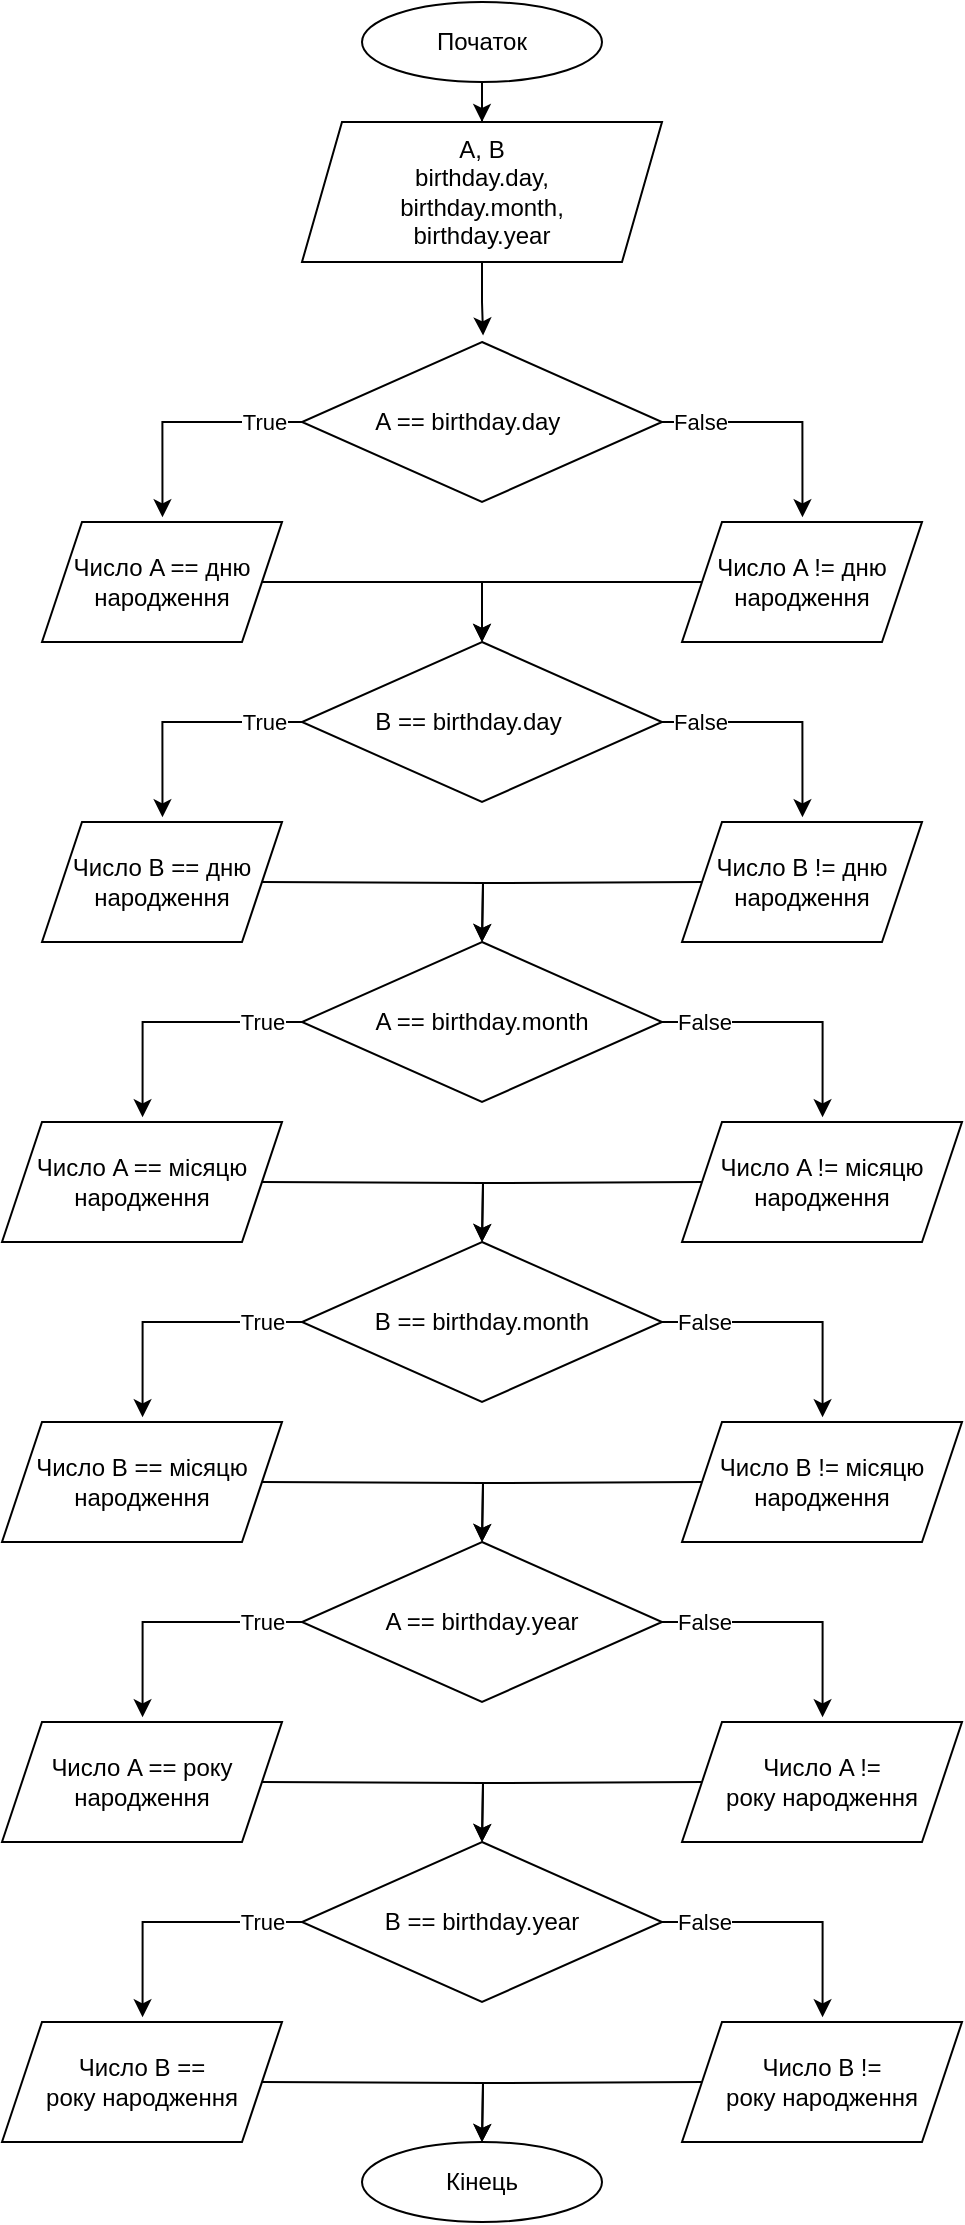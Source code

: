 <mxfile version="28.2.8" pages="3">
  <diagram name="s1" id="Ot5_uCeTS7CsZJFKDUpe">
    <mxGraphModel dx="784" dy="1102" grid="1" gridSize="10" guides="1" tooltips="1" connect="1" arrows="1" fold="1" page="1" pageScale="1" pageWidth="827" pageHeight="1169" math="0" shadow="0">
      <root>
        <mxCell id="0" />
        <mxCell id="1" parent="0" />
        <mxCell id="SUVXIOvrt3MLqSDektx3-4" style="edgeStyle=orthogonalEdgeStyle;rounded=0;orthogonalLoop=1;jettySize=auto;html=1;entryX=0.5;entryY=0;entryDx=0;entryDy=0;" edge="1" parent="1" source="nz0kr8kzbRYJk31w67YK-4" target="SUVXIOvrt3MLqSDektx3-2">
          <mxGeometry relative="1" as="geometry" />
        </mxCell>
        <mxCell id="nz0kr8kzbRYJk31w67YK-4" value="Початок" style="ellipse;whiteSpace=wrap;html=1;" parent="1" vertex="1">
          <mxGeometry x="320" width="120" height="40" as="geometry" />
        </mxCell>
        <mxCell id="SUVXIOvrt3MLqSDektx3-2" value="A, B&lt;div&gt;birthday.day,&lt;/div&gt;&lt;div&gt;birthday.month,&lt;/div&gt;&lt;div&gt;birthday.year&lt;/div&gt;" style="shape=parallelogram;perimeter=parallelogramPerimeter;whiteSpace=wrap;html=1;fixedSize=1;" vertex="1" parent="1">
          <mxGeometry x="290" y="60" width="180" height="70" as="geometry" />
        </mxCell>
        <mxCell id="SUVXIOvrt3MLqSDektx3-10" style="edgeStyle=orthogonalEdgeStyle;rounded=0;orthogonalLoop=1;jettySize=auto;html=1;entryX=0.502;entryY=-0.039;entryDx=0;entryDy=0;entryPerimeter=0;" edge="1" parent="1" source="SUVXIOvrt3MLqSDektx3-6" target="SUVXIOvrt3MLqSDektx3-17">
          <mxGeometry relative="1" as="geometry">
            <mxPoint x="220" y="290" as="targetPoint" />
            <Array as="points">
              <mxPoint x="220" y="210" />
            </Array>
          </mxGeometry>
        </mxCell>
        <mxCell id="SUVXIOvrt3MLqSDektx3-16" value="True" style="edgeLabel;html=1;align=center;verticalAlign=middle;resizable=0;points=[];" vertex="1" connectable="0" parent="SUVXIOvrt3MLqSDektx3-10">
          <mxGeometry x="-0.675" relative="1" as="geometry">
            <mxPoint as="offset" />
          </mxGeometry>
        </mxCell>
        <mxCell id="SUVXIOvrt3MLqSDektx3-6" value="A == birthday.day&lt;span style=&quot;white-space: pre;&quot;&gt;&#x9;&lt;/span&gt;" style="rhombus;whiteSpace=wrap;html=1;" vertex="1" parent="1">
          <mxGeometry x="290" y="170" width="180" height="80" as="geometry" />
        </mxCell>
        <mxCell id="SUVXIOvrt3MLqSDektx3-7" style="edgeStyle=orthogonalEdgeStyle;rounded=0;orthogonalLoop=1;jettySize=auto;html=1;entryX=0.503;entryY=-0.041;entryDx=0;entryDy=0;entryPerimeter=0;" edge="1" parent="1" source="SUVXIOvrt3MLqSDektx3-2" target="SUVXIOvrt3MLqSDektx3-6">
          <mxGeometry relative="1" as="geometry" />
        </mxCell>
        <mxCell id="hQPmsqUlZ_xyAZd371A2-1" style="edgeStyle=orthogonalEdgeStyle;rounded=0;orthogonalLoop=1;jettySize=auto;html=1;entryX=0.5;entryY=0;entryDx=0;entryDy=0;" edge="1" parent="1" source="SUVXIOvrt3MLqSDektx3-17" target="SUVXIOvrt3MLqSDektx3-28">
          <mxGeometry relative="1" as="geometry">
            <mxPoint x="380" y="290" as="targetPoint" />
          </mxGeometry>
        </mxCell>
        <mxCell id="SUVXIOvrt3MLqSDektx3-17" value="Число A == дню народження" style="shape=parallelogram;perimeter=parallelogramPerimeter;whiteSpace=wrap;html=1;fixedSize=1;" vertex="1" parent="1">
          <mxGeometry x="160" y="260" width="120" height="60" as="geometry" />
        </mxCell>
        <mxCell id="SUVXIOvrt3MLqSDektx3-23" style="edgeStyle=orthogonalEdgeStyle;rounded=0;orthogonalLoop=1;jettySize=auto;html=1;entryX=0.502;entryY=-0.039;entryDx=0;entryDy=0;entryPerimeter=0;exitX=1;exitY=0.5;exitDx=0;exitDy=0;" edge="1" parent="1" target="SUVXIOvrt3MLqSDektx3-25" source="SUVXIOvrt3MLqSDektx3-6">
          <mxGeometry relative="1" as="geometry">
            <mxPoint x="570" y="330" as="targetPoint" />
            <mxPoint x="640" y="250" as="sourcePoint" />
            <Array as="points">
              <mxPoint x="540" y="210" />
            </Array>
          </mxGeometry>
        </mxCell>
        <mxCell id="SUVXIOvrt3MLqSDektx3-24" value="False" style="edgeLabel;html=1;align=center;verticalAlign=middle;resizable=0;points=[];" vertex="1" connectable="0" parent="SUVXIOvrt3MLqSDektx3-23">
          <mxGeometry x="-0.675" relative="1" as="geometry">
            <mxPoint as="offset" />
          </mxGeometry>
        </mxCell>
        <mxCell id="hQPmsqUlZ_xyAZd371A2-2" style="edgeStyle=orthogonalEdgeStyle;rounded=0;orthogonalLoop=1;jettySize=auto;html=1;entryX=0.5;entryY=0;entryDx=0;entryDy=0;" edge="1" parent="1" source="SUVXIOvrt3MLqSDektx3-25" target="SUVXIOvrt3MLqSDektx3-28">
          <mxGeometry relative="1" as="geometry" />
        </mxCell>
        <mxCell id="SUVXIOvrt3MLqSDektx3-25" value="Число A != дню народження" style="shape=parallelogram;perimeter=parallelogramPerimeter;whiteSpace=wrap;html=1;fixedSize=1;" vertex="1" parent="1">
          <mxGeometry x="480" y="260" width="120" height="60" as="geometry" />
        </mxCell>
        <mxCell id="SUVXIOvrt3MLqSDektx3-26" style="edgeStyle=orthogonalEdgeStyle;rounded=0;orthogonalLoop=1;jettySize=auto;html=1;entryX=0.502;entryY=-0.039;entryDx=0;entryDy=0;entryPerimeter=0;" edge="1" parent="1" source="SUVXIOvrt3MLqSDektx3-28" target="SUVXIOvrt3MLqSDektx3-29">
          <mxGeometry relative="1" as="geometry">
            <mxPoint x="220" y="440" as="targetPoint" />
            <Array as="points">
              <mxPoint x="220" y="360" />
            </Array>
          </mxGeometry>
        </mxCell>
        <mxCell id="SUVXIOvrt3MLqSDektx3-27" value="True" style="edgeLabel;html=1;align=center;verticalAlign=middle;resizable=0;points=[];" vertex="1" connectable="0" parent="SUVXIOvrt3MLqSDektx3-26">
          <mxGeometry x="-0.675" relative="1" as="geometry">
            <mxPoint as="offset" />
          </mxGeometry>
        </mxCell>
        <mxCell id="SUVXIOvrt3MLqSDektx3-28" value="B == birthday.day&lt;span style=&quot;white-space: pre;&quot;&gt;&#x9;&lt;/span&gt;" style="rhombus;whiteSpace=wrap;html=1;" vertex="1" parent="1">
          <mxGeometry x="290" y="320" width="180" height="80" as="geometry" />
        </mxCell>
        <mxCell id="SUVXIOvrt3MLqSDektx3-29" value="Число B == дню народження" style="shape=parallelogram;perimeter=parallelogramPerimeter;whiteSpace=wrap;html=1;fixedSize=1;" vertex="1" parent="1">
          <mxGeometry x="160" y="410" width="120" height="60" as="geometry" />
        </mxCell>
        <mxCell id="SUVXIOvrt3MLqSDektx3-30" style="edgeStyle=orthogonalEdgeStyle;rounded=0;orthogonalLoop=1;jettySize=auto;html=1;entryX=0.502;entryY=-0.039;entryDx=0;entryDy=0;entryPerimeter=0;exitX=1;exitY=0.5;exitDx=0;exitDy=0;" edge="1" parent="1" source="SUVXIOvrt3MLqSDektx3-28" target="SUVXIOvrt3MLqSDektx3-32">
          <mxGeometry relative="1" as="geometry">
            <mxPoint x="570" y="480" as="targetPoint" />
            <mxPoint x="640" y="400" as="sourcePoint" />
            <Array as="points">
              <mxPoint x="540" y="360" />
            </Array>
          </mxGeometry>
        </mxCell>
        <mxCell id="SUVXIOvrt3MLqSDektx3-31" value="False" style="edgeLabel;html=1;align=center;verticalAlign=middle;resizable=0;points=[];" vertex="1" connectable="0" parent="SUVXIOvrt3MLqSDektx3-30">
          <mxGeometry x="-0.675" relative="1" as="geometry">
            <mxPoint as="offset" />
          </mxGeometry>
        </mxCell>
        <mxCell id="SUVXIOvrt3MLqSDektx3-32" value="Число B != дню народження" style="shape=parallelogram;perimeter=parallelogramPerimeter;whiteSpace=wrap;html=1;fixedSize=1;" vertex="1" parent="1">
          <mxGeometry x="480" y="410" width="120" height="60" as="geometry" />
        </mxCell>
        <mxCell id="SUVXIOvrt3MLqSDektx3-34" style="edgeStyle=orthogonalEdgeStyle;rounded=0;orthogonalLoop=1;jettySize=auto;html=1;entryX=0.502;entryY=-0.039;entryDx=0;entryDy=0;entryPerimeter=0;" edge="1" parent="1" source="SUVXIOvrt3MLqSDektx3-37" target="SUVXIOvrt3MLqSDektx3-38">
          <mxGeometry relative="1" as="geometry">
            <mxPoint x="220" y="590" as="targetPoint" />
            <Array as="points">
              <mxPoint x="210" y="510" />
            </Array>
          </mxGeometry>
        </mxCell>
        <mxCell id="SUVXIOvrt3MLqSDektx3-35" value="True" style="edgeLabel;html=1;align=center;verticalAlign=middle;resizable=0;points=[];" vertex="1" connectable="0" parent="SUVXIOvrt3MLqSDektx3-34">
          <mxGeometry x="-0.675" relative="1" as="geometry">
            <mxPoint as="offset" />
          </mxGeometry>
        </mxCell>
        <mxCell id="SUVXIOvrt3MLqSDektx3-37" value="A == birthday.month" style="rhombus;whiteSpace=wrap;html=1;" vertex="1" parent="1">
          <mxGeometry x="290" y="470" width="180" height="80" as="geometry" />
        </mxCell>
        <mxCell id="SUVXIOvrt3MLqSDektx3-38" value="Число A == місяцю народження" style="shape=parallelogram;perimeter=parallelogramPerimeter;whiteSpace=wrap;html=1;fixedSize=1;" vertex="1" parent="1">
          <mxGeometry x="140" y="560" width="140" height="60" as="geometry" />
        </mxCell>
        <mxCell id="SUVXIOvrt3MLqSDektx3-39" style="edgeStyle=orthogonalEdgeStyle;rounded=0;orthogonalLoop=1;jettySize=auto;html=1;entryX=0.502;entryY=-0.039;entryDx=0;entryDy=0;entryPerimeter=0;exitX=1;exitY=0.5;exitDx=0;exitDy=0;" edge="1" parent="1" source="SUVXIOvrt3MLqSDektx3-37" target="SUVXIOvrt3MLqSDektx3-41">
          <mxGeometry relative="1" as="geometry">
            <mxPoint x="570" y="630" as="targetPoint" />
            <mxPoint x="640" y="550" as="sourcePoint" />
            <Array as="points">
              <mxPoint x="550" y="510" />
            </Array>
          </mxGeometry>
        </mxCell>
        <mxCell id="SUVXIOvrt3MLqSDektx3-40" value="False" style="edgeLabel;html=1;align=center;verticalAlign=middle;resizable=0;points=[];" vertex="1" connectable="0" parent="SUVXIOvrt3MLqSDektx3-39">
          <mxGeometry x="-0.675" relative="1" as="geometry">
            <mxPoint as="offset" />
          </mxGeometry>
        </mxCell>
        <mxCell id="SUVXIOvrt3MLqSDektx3-41" value="Число A != місяцю народження" style="shape=parallelogram;perimeter=parallelogramPerimeter;whiteSpace=wrap;html=1;fixedSize=1;" vertex="1" parent="1">
          <mxGeometry x="480" y="560" width="140" height="60" as="geometry" />
        </mxCell>
        <mxCell id="SUVXIOvrt3MLqSDektx3-42" style="edgeStyle=orthogonalEdgeStyle;rounded=0;orthogonalLoop=1;jettySize=auto;html=1;entryX=0.502;entryY=-0.039;entryDx=0;entryDy=0;entryPerimeter=0;" edge="1" parent="1" source="SUVXIOvrt3MLqSDektx3-44" target="SUVXIOvrt3MLqSDektx3-45">
          <mxGeometry relative="1" as="geometry">
            <mxPoint x="220" y="740" as="targetPoint" />
            <Array as="points">
              <mxPoint x="210" y="660" />
            </Array>
          </mxGeometry>
        </mxCell>
        <mxCell id="SUVXIOvrt3MLqSDektx3-43" value="True" style="edgeLabel;html=1;align=center;verticalAlign=middle;resizable=0;points=[];" vertex="1" connectable="0" parent="SUVXIOvrt3MLqSDektx3-42">
          <mxGeometry x="-0.675" relative="1" as="geometry">
            <mxPoint as="offset" />
          </mxGeometry>
        </mxCell>
        <mxCell id="SUVXIOvrt3MLqSDektx3-44" value="B == birthday.month" style="rhombus;whiteSpace=wrap;html=1;" vertex="1" parent="1">
          <mxGeometry x="290" y="620" width="180" height="80" as="geometry" />
        </mxCell>
        <mxCell id="SUVXIOvrt3MLqSDektx3-45" value="Число B == місяцю народження" style="shape=parallelogram;perimeter=parallelogramPerimeter;whiteSpace=wrap;html=1;fixedSize=1;" vertex="1" parent="1">
          <mxGeometry x="140" y="710" width="140" height="60" as="geometry" />
        </mxCell>
        <mxCell id="SUVXIOvrt3MLqSDektx3-46" style="edgeStyle=orthogonalEdgeStyle;rounded=0;orthogonalLoop=1;jettySize=auto;html=1;entryX=0.502;entryY=-0.039;entryDx=0;entryDy=0;entryPerimeter=0;exitX=1;exitY=0.5;exitDx=0;exitDy=0;" edge="1" parent="1" source="SUVXIOvrt3MLqSDektx3-44" target="SUVXIOvrt3MLqSDektx3-48">
          <mxGeometry relative="1" as="geometry">
            <mxPoint x="570" y="780" as="targetPoint" />
            <mxPoint x="640" y="700" as="sourcePoint" />
            <Array as="points">
              <mxPoint x="550" y="660" />
            </Array>
          </mxGeometry>
        </mxCell>
        <mxCell id="SUVXIOvrt3MLqSDektx3-47" value="False" style="edgeLabel;html=1;align=center;verticalAlign=middle;resizable=0;points=[];" vertex="1" connectable="0" parent="SUVXIOvrt3MLqSDektx3-46">
          <mxGeometry x="-0.675" relative="1" as="geometry">
            <mxPoint as="offset" />
          </mxGeometry>
        </mxCell>
        <mxCell id="SUVXIOvrt3MLqSDektx3-48" value="Число B != місяцю народження" style="shape=parallelogram;perimeter=parallelogramPerimeter;whiteSpace=wrap;html=1;fixedSize=1;" vertex="1" parent="1">
          <mxGeometry x="480" y="710" width="140" height="60" as="geometry" />
        </mxCell>
        <mxCell id="SUVXIOvrt3MLqSDektx3-50" style="edgeStyle=orthogonalEdgeStyle;rounded=0;orthogonalLoop=1;jettySize=auto;html=1;entryX=0.502;entryY=-0.039;entryDx=0;entryDy=0;entryPerimeter=0;" edge="1" parent="1" source="SUVXIOvrt3MLqSDektx3-53" target="SUVXIOvrt3MLqSDektx3-54">
          <mxGeometry relative="1" as="geometry">
            <mxPoint x="220" y="890" as="targetPoint" />
            <Array as="points">
              <mxPoint x="210" y="810" />
            </Array>
          </mxGeometry>
        </mxCell>
        <mxCell id="SUVXIOvrt3MLqSDektx3-51" value="True" style="edgeLabel;html=1;align=center;verticalAlign=middle;resizable=0;points=[];" vertex="1" connectable="0" parent="SUVXIOvrt3MLqSDektx3-50">
          <mxGeometry x="-0.675" relative="1" as="geometry">
            <mxPoint as="offset" />
          </mxGeometry>
        </mxCell>
        <mxCell id="SUVXIOvrt3MLqSDektx3-53" value="A == birthday.year" style="rhombus;whiteSpace=wrap;html=1;" vertex="1" parent="1">
          <mxGeometry x="290" y="770" width="180" height="80" as="geometry" />
        </mxCell>
        <mxCell id="SUVXIOvrt3MLqSDektx3-54" value="Число A == року народження" style="shape=parallelogram;perimeter=parallelogramPerimeter;whiteSpace=wrap;html=1;fixedSize=1;" vertex="1" parent="1">
          <mxGeometry x="140" y="860" width="140" height="60" as="geometry" />
        </mxCell>
        <mxCell id="SUVXIOvrt3MLqSDektx3-55" style="edgeStyle=orthogonalEdgeStyle;rounded=0;orthogonalLoop=1;jettySize=auto;html=1;entryX=0.502;entryY=-0.039;entryDx=0;entryDy=0;entryPerimeter=0;exitX=1;exitY=0.5;exitDx=0;exitDy=0;" edge="1" parent="1" source="SUVXIOvrt3MLqSDektx3-53" target="SUVXIOvrt3MLqSDektx3-57">
          <mxGeometry relative="1" as="geometry">
            <mxPoint x="570" y="930" as="targetPoint" />
            <mxPoint x="640" y="850" as="sourcePoint" />
            <Array as="points">
              <mxPoint x="550" y="810" />
            </Array>
          </mxGeometry>
        </mxCell>
        <mxCell id="SUVXIOvrt3MLqSDektx3-56" value="False" style="edgeLabel;html=1;align=center;verticalAlign=middle;resizable=0;points=[];" vertex="1" connectable="0" parent="SUVXIOvrt3MLqSDektx3-55">
          <mxGeometry x="-0.675" relative="1" as="geometry">
            <mxPoint as="offset" />
          </mxGeometry>
        </mxCell>
        <mxCell id="SUVXIOvrt3MLqSDektx3-57" value="Число A != року&amp;nbsp;народження" style="shape=parallelogram;perimeter=parallelogramPerimeter;whiteSpace=wrap;html=1;fixedSize=1;" vertex="1" parent="1">
          <mxGeometry x="480" y="860" width="140" height="60" as="geometry" />
        </mxCell>
        <mxCell id="SUVXIOvrt3MLqSDektx3-58" style="edgeStyle=orthogonalEdgeStyle;rounded=0;orthogonalLoop=1;jettySize=auto;html=1;entryX=0.502;entryY=-0.039;entryDx=0;entryDy=0;entryPerimeter=0;" edge="1" parent="1" source="SUVXIOvrt3MLqSDektx3-60" target="SUVXIOvrt3MLqSDektx3-61">
          <mxGeometry relative="1" as="geometry">
            <mxPoint x="220" y="1040" as="targetPoint" />
            <Array as="points">
              <mxPoint x="210" y="960" />
            </Array>
          </mxGeometry>
        </mxCell>
        <mxCell id="SUVXIOvrt3MLqSDektx3-59" value="True" style="edgeLabel;html=1;align=center;verticalAlign=middle;resizable=0;points=[];" vertex="1" connectable="0" parent="SUVXIOvrt3MLqSDektx3-58">
          <mxGeometry x="-0.675" relative="1" as="geometry">
            <mxPoint as="offset" />
          </mxGeometry>
        </mxCell>
        <mxCell id="SUVXIOvrt3MLqSDektx3-60" value="B == birthday.year" style="rhombus;whiteSpace=wrap;html=1;" vertex="1" parent="1">
          <mxGeometry x="290" y="920" width="180" height="80" as="geometry" />
        </mxCell>
        <mxCell id="SUVXIOvrt3MLqSDektx3-61" value="Число B == року&amp;nbsp;народження" style="shape=parallelogram;perimeter=parallelogramPerimeter;whiteSpace=wrap;html=1;fixedSize=1;" vertex="1" parent="1">
          <mxGeometry x="140" y="1010" width="140" height="60" as="geometry" />
        </mxCell>
        <mxCell id="SUVXIOvrt3MLqSDektx3-62" style="edgeStyle=orthogonalEdgeStyle;rounded=0;orthogonalLoop=1;jettySize=auto;html=1;entryX=0.502;entryY=-0.039;entryDx=0;entryDy=0;entryPerimeter=0;exitX=1;exitY=0.5;exitDx=0;exitDy=0;" edge="1" parent="1" source="SUVXIOvrt3MLqSDektx3-60" target="SUVXIOvrt3MLqSDektx3-64">
          <mxGeometry relative="1" as="geometry">
            <mxPoint x="570" y="1080" as="targetPoint" />
            <mxPoint x="640" y="1000" as="sourcePoint" />
            <Array as="points">
              <mxPoint x="550" y="960" />
            </Array>
          </mxGeometry>
        </mxCell>
        <mxCell id="SUVXIOvrt3MLqSDektx3-63" value="False" style="edgeLabel;html=1;align=center;verticalAlign=middle;resizable=0;points=[];" vertex="1" connectable="0" parent="SUVXIOvrt3MLqSDektx3-62">
          <mxGeometry x="-0.675" relative="1" as="geometry">
            <mxPoint as="offset" />
          </mxGeometry>
        </mxCell>
        <mxCell id="SUVXIOvrt3MLqSDektx3-64" value="Число B != року&amp;nbsp;народження" style="shape=parallelogram;perimeter=parallelogramPerimeter;whiteSpace=wrap;html=1;fixedSize=1;" vertex="1" parent="1">
          <mxGeometry x="480" y="1010" width="140" height="60" as="geometry" />
        </mxCell>
        <mxCell id="SUVXIOvrt3MLqSDektx3-67" value="Кінець" style="ellipse;whiteSpace=wrap;html=1;" vertex="1" parent="1">
          <mxGeometry x="320" y="1070" width="120" height="40" as="geometry" />
        </mxCell>
        <mxCell id="hQPmsqUlZ_xyAZd371A2-3" style="edgeStyle=orthogonalEdgeStyle;rounded=0;orthogonalLoop=1;jettySize=auto;html=1;entryX=0.5;entryY=0;entryDx=0;entryDy=0;" edge="1" parent="1">
          <mxGeometry relative="1" as="geometry">
            <mxPoint x="380" y="470" as="targetPoint" />
            <mxPoint x="270" y="440" as="sourcePoint" />
          </mxGeometry>
        </mxCell>
        <mxCell id="hQPmsqUlZ_xyAZd371A2-4" style="edgeStyle=orthogonalEdgeStyle;rounded=0;orthogonalLoop=1;jettySize=auto;html=1;entryX=0.5;entryY=0;entryDx=0;entryDy=0;" edge="1" parent="1">
          <mxGeometry relative="1" as="geometry">
            <mxPoint x="490" y="440" as="sourcePoint" />
            <mxPoint x="380" y="470" as="targetPoint" />
          </mxGeometry>
        </mxCell>
        <mxCell id="hQPmsqUlZ_xyAZd371A2-5" style="edgeStyle=orthogonalEdgeStyle;rounded=0;orthogonalLoop=1;jettySize=auto;html=1;entryX=0.5;entryY=0;entryDx=0;entryDy=0;" edge="1" parent="1">
          <mxGeometry relative="1" as="geometry">
            <mxPoint x="380" y="620" as="targetPoint" />
            <mxPoint x="270" y="590" as="sourcePoint" />
          </mxGeometry>
        </mxCell>
        <mxCell id="hQPmsqUlZ_xyAZd371A2-6" style="edgeStyle=orthogonalEdgeStyle;rounded=0;orthogonalLoop=1;jettySize=auto;html=1;entryX=0.5;entryY=0;entryDx=0;entryDy=0;" edge="1" parent="1">
          <mxGeometry relative="1" as="geometry">
            <mxPoint x="490" y="590" as="sourcePoint" />
            <mxPoint x="380" y="620" as="targetPoint" />
          </mxGeometry>
        </mxCell>
        <mxCell id="hQPmsqUlZ_xyAZd371A2-7" style="edgeStyle=orthogonalEdgeStyle;rounded=0;orthogonalLoop=1;jettySize=auto;html=1;entryX=0.5;entryY=0;entryDx=0;entryDy=0;" edge="1" parent="1">
          <mxGeometry relative="1" as="geometry">
            <mxPoint x="380" y="770" as="targetPoint" />
            <mxPoint x="270" y="740" as="sourcePoint" />
          </mxGeometry>
        </mxCell>
        <mxCell id="hQPmsqUlZ_xyAZd371A2-8" style="edgeStyle=orthogonalEdgeStyle;rounded=0;orthogonalLoop=1;jettySize=auto;html=1;entryX=0.5;entryY=0;entryDx=0;entryDy=0;" edge="1" parent="1">
          <mxGeometry relative="1" as="geometry">
            <mxPoint x="490" y="740" as="sourcePoint" />
            <mxPoint x="380" y="770" as="targetPoint" />
          </mxGeometry>
        </mxCell>
        <mxCell id="hQPmsqUlZ_xyAZd371A2-9" style="edgeStyle=orthogonalEdgeStyle;rounded=0;orthogonalLoop=1;jettySize=auto;html=1;entryX=0.5;entryY=0;entryDx=0;entryDy=0;" edge="1" parent="1">
          <mxGeometry relative="1" as="geometry">
            <mxPoint x="380" y="920" as="targetPoint" />
            <mxPoint x="270" y="890" as="sourcePoint" />
          </mxGeometry>
        </mxCell>
        <mxCell id="hQPmsqUlZ_xyAZd371A2-10" style="edgeStyle=orthogonalEdgeStyle;rounded=0;orthogonalLoop=1;jettySize=auto;html=1;entryX=0.5;entryY=0;entryDx=0;entryDy=0;" edge="1" parent="1">
          <mxGeometry relative="1" as="geometry">
            <mxPoint x="490" y="890" as="sourcePoint" />
            <mxPoint x="380" y="920" as="targetPoint" />
          </mxGeometry>
        </mxCell>
        <mxCell id="hQPmsqUlZ_xyAZd371A2-11" style="edgeStyle=orthogonalEdgeStyle;rounded=0;orthogonalLoop=1;jettySize=auto;html=1;entryX=0.5;entryY=0;entryDx=0;entryDy=0;" edge="1" parent="1">
          <mxGeometry relative="1" as="geometry">
            <mxPoint x="380" y="1070" as="targetPoint" />
            <mxPoint x="270" y="1040" as="sourcePoint" />
          </mxGeometry>
        </mxCell>
        <mxCell id="hQPmsqUlZ_xyAZd371A2-12" style="edgeStyle=orthogonalEdgeStyle;rounded=0;orthogonalLoop=1;jettySize=auto;html=1;entryX=0.5;entryY=0;entryDx=0;entryDy=0;" edge="1" parent="1">
          <mxGeometry relative="1" as="geometry">
            <mxPoint x="490" y="1040" as="sourcePoint" />
            <mxPoint x="380" y="1070" as="targetPoint" />
          </mxGeometry>
        </mxCell>
      </root>
    </mxGraphModel>
  </diagram>
  <diagram id="NdI6y2LrPXql3lGh5p0o" name="s2">
    <mxGraphModel dx="747" dy="1050" grid="1" gridSize="10" guides="1" tooltips="1" connect="1" arrows="1" fold="1" page="1" pageScale="1" pageWidth="827" pageHeight="1169" math="0" shadow="0">
      <root>
        <mxCell id="0" />
        <mxCell id="1" parent="0" />
        <mxCell id="xaYOfIexUENVyX_pIuQl-1" style="edgeStyle=orthogonalEdgeStyle;rounded=0;orthogonalLoop=1;jettySize=auto;html=1;entryX=0.5;entryY=0;entryDx=0;entryDy=0;" edge="1" parent="1" source="xaYOfIexUENVyX_pIuQl-2" target="xaYOfIexUENVyX_pIuQl-3">
          <mxGeometry relative="1" as="geometry" />
        </mxCell>
        <mxCell id="xaYOfIexUENVyX_pIuQl-2" value="Початок" style="ellipse;whiteSpace=wrap;html=1;" vertex="1" parent="1">
          <mxGeometry x="340" width="120" height="40" as="geometry" />
        </mxCell>
        <mxCell id="xaYOfIexUENVyX_pIuQl-5" style="edgeStyle=orthogonalEdgeStyle;rounded=0;orthogonalLoop=1;jettySize=auto;html=1;" edge="1" parent="1" source="xaYOfIexUENVyX_pIuQl-3" target="xaYOfIexUENVyX_pIuQl-4">
          <mxGeometry relative="1" as="geometry" />
        </mxCell>
        <mxCell id="xaYOfIexUENVyX_pIuQl-3" value="x1, x2, x3, x4, x5, count" style="shape=parallelogram;perimeter=parallelogramPerimeter;whiteSpace=wrap;html=1;fixedSize=1;" vertex="1" parent="1">
          <mxGeometry x="310" y="60" width="180" height="70" as="geometry" />
        </mxCell>
        <mxCell id="xaYOfIexUENVyX_pIuQl-6" style="edgeStyle=orthogonalEdgeStyle;rounded=0;orthogonalLoop=1;jettySize=auto;html=1;entryX=0.5;entryY=0;entryDx=0;entryDy=0;" edge="1" parent="1" source="xaYOfIexUENVyX_pIuQl-4" target="xaYOfIexUENVyX_pIuQl-11">
          <mxGeometry relative="1" as="geometry">
            <mxPoint x="240" y="260" as="targetPoint" />
            <Array as="points">
              <mxPoint x="240" y="210" />
            </Array>
          </mxGeometry>
        </mxCell>
        <mxCell id="xaYOfIexUENVyX_pIuQl-8" value="True" style="edgeLabel;html=1;align=center;verticalAlign=middle;resizable=0;points=[];" vertex="1" connectable="0" parent="xaYOfIexUENVyX_pIuQl-6">
          <mxGeometry x="-0.68" relative="1" as="geometry">
            <mxPoint as="offset" />
          </mxGeometry>
        </mxCell>
        <mxCell id="z2dRrkCkyLfMmBdKckfR-26" style="edgeStyle=orthogonalEdgeStyle;rounded=0;orthogonalLoop=1;jettySize=auto;html=1;" edge="1" parent="1" source="xaYOfIexUENVyX_pIuQl-4">
          <mxGeometry relative="1" as="geometry">
            <mxPoint x="400" y="760" as="targetPoint" />
            <Array as="points">
              <mxPoint x="400" y="470" />
              <mxPoint x="400" y="470" />
            </Array>
          </mxGeometry>
        </mxCell>
        <mxCell id="z2dRrkCkyLfMmBdKckfR-28" value="False" style="edgeLabel;html=1;align=center;verticalAlign=middle;resizable=0;points=[];" vertex="1" connectable="0" parent="z2dRrkCkyLfMmBdKckfR-26">
          <mxGeometry x="-0.926" y="-1" relative="1" as="geometry">
            <mxPoint as="offset" />
          </mxGeometry>
        </mxCell>
        <mxCell id="xaYOfIexUENVyX_pIuQl-4" value="x1 != 0" style="rhombus;whiteSpace=wrap;html=1;" vertex="1" parent="1">
          <mxGeometry x="320" y="170" width="160" height="80" as="geometry" />
        </mxCell>
        <mxCell id="xaYOfIexUENVyX_pIuQl-17" style="edgeStyle=orthogonalEdgeStyle;rounded=0;orthogonalLoop=1;jettySize=auto;html=1;entryX=0.5;entryY=0;entryDx=0;entryDy=0;" edge="1" parent="1" source="xaYOfIexUENVyX_pIuQl-11" target="xaYOfIexUENVyX_pIuQl-14">
          <mxGeometry relative="1" as="geometry">
            <Array as="points">
              <mxPoint x="120" y="290" />
            </Array>
          </mxGeometry>
        </mxCell>
        <mxCell id="xaYOfIexUENVyX_pIuQl-18" value="True" style="edgeLabel;html=1;align=center;verticalAlign=middle;resizable=0;points=[];" vertex="1" connectable="0" parent="xaYOfIexUENVyX_pIuQl-17">
          <mxGeometry x="-0.628" relative="1" as="geometry">
            <mxPoint as="offset" />
          </mxGeometry>
        </mxCell>
        <mxCell id="z2dRrkCkyLfMmBdKckfR-1" style="edgeStyle=orthogonalEdgeStyle;rounded=0;orthogonalLoop=1;jettySize=auto;html=1;" edge="1" parent="1" source="xaYOfIexUENVyX_pIuQl-11">
          <mxGeometry relative="1" as="geometry">
            <mxPoint x="240" y="370" as="targetPoint" />
          </mxGeometry>
        </mxCell>
        <mxCell id="z2dRrkCkyLfMmBdKckfR-3" value="False" style="edgeLabel;html=1;align=center;verticalAlign=middle;resizable=0;points=[];" vertex="1" connectable="0" parent="z2dRrkCkyLfMmBdKckfR-1">
          <mxGeometry x="0.352" relative="1" as="geometry">
            <mxPoint y="-37" as="offset" />
          </mxGeometry>
        </mxCell>
        <mxCell id="xaYOfIexUENVyX_pIuQl-11" value="x2 % x1 == 0" style="rhombus;whiteSpace=wrap;html=1;" vertex="1" parent="1">
          <mxGeometry x="160" y="250" width="160" height="80" as="geometry" />
        </mxCell>
        <mxCell id="z2dRrkCkyLfMmBdKckfR-4" style="edgeStyle=orthogonalEdgeStyle;rounded=0;orthogonalLoop=1;jettySize=auto;html=1;" edge="1" parent="1" source="xaYOfIexUENVyX_pIuQl-14">
          <mxGeometry relative="1" as="geometry">
            <mxPoint x="240" y="350" as="targetPoint" />
          </mxGeometry>
        </mxCell>
        <mxCell id="xaYOfIexUENVyX_pIuQl-14" value="count + 1" style="rounded=0;whiteSpace=wrap;html=1;" vertex="1" parent="1">
          <mxGeometry x="80" y="330" width="80" height="40" as="geometry" />
        </mxCell>
        <mxCell id="z2dRrkCkyLfMmBdKckfR-5" style="edgeStyle=orthogonalEdgeStyle;rounded=0;orthogonalLoop=1;jettySize=auto;html=1;entryX=0.5;entryY=0;entryDx=0;entryDy=0;" edge="1" parent="1" source="z2dRrkCkyLfMmBdKckfR-9" target="z2dRrkCkyLfMmBdKckfR-11">
          <mxGeometry relative="1" as="geometry">
            <Array as="points">
              <mxPoint x="120" y="410" />
            </Array>
          </mxGeometry>
        </mxCell>
        <mxCell id="z2dRrkCkyLfMmBdKckfR-6" value="True" style="edgeLabel;html=1;align=center;verticalAlign=middle;resizable=0;points=[];" vertex="1" connectable="0" parent="z2dRrkCkyLfMmBdKckfR-5">
          <mxGeometry x="-0.628" relative="1" as="geometry">
            <mxPoint as="offset" />
          </mxGeometry>
        </mxCell>
        <mxCell id="z2dRrkCkyLfMmBdKckfR-7" style="edgeStyle=orthogonalEdgeStyle;rounded=0;orthogonalLoop=1;jettySize=auto;html=1;" edge="1" parent="1" source="z2dRrkCkyLfMmBdKckfR-9">
          <mxGeometry relative="1" as="geometry">
            <mxPoint x="240" y="490" as="targetPoint" />
          </mxGeometry>
        </mxCell>
        <mxCell id="z2dRrkCkyLfMmBdKckfR-8" value="False" style="edgeLabel;html=1;align=center;verticalAlign=middle;resizable=0;points=[];" vertex="1" connectable="0" parent="z2dRrkCkyLfMmBdKckfR-7">
          <mxGeometry x="0.352" relative="1" as="geometry">
            <mxPoint y="-37" as="offset" />
          </mxGeometry>
        </mxCell>
        <mxCell id="z2dRrkCkyLfMmBdKckfR-9" value="x3 % x1 == 0" style="rhombus;whiteSpace=wrap;html=1;" vertex="1" parent="1">
          <mxGeometry x="160" y="370" width="160" height="80" as="geometry" />
        </mxCell>
        <mxCell id="z2dRrkCkyLfMmBdKckfR-10" style="edgeStyle=orthogonalEdgeStyle;rounded=0;orthogonalLoop=1;jettySize=auto;html=1;" edge="1" parent="1" source="z2dRrkCkyLfMmBdKckfR-11">
          <mxGeometry relative="1" as="geometry">
            <mxPoint x="240" y="470" as="targetPoint" />
          </mxGeometry>
        </mxCell>
        <mxCell id="z2dRrkCkyLfMmBdKckfR-11" value="count + 1" style="rounded=0;whiteSpace=wrap;html=1;" vertex="1" parent="1">
          <mxGeometry x="80" y="450" width="80" height="40" as="geometry" />
        </mxCell>
        <mxCell id="z2dRrkCkyLfMmBdKckfR-12" style="edgeStyle=orthogonalEdgeStyle;rounded=0;orthogonalLoop=1;jettySize=auto;html=1;entryX=0.5;entryY=0;entryDx=0;entryDy=0;" edge="1" parent="1" source="z2dRrkCkyLfMmBdKckfR-16" target="z2dRrkCkyLfMmBdKckfR-18">
          <mxGeometry relative="1" as="geometry">
            <Array as="points">
              <mxPoint x="120" y="530" />
            </Array>
          </mxGeometry>
        </mxCell>
        <mxCell id="z2dRrkCkyLfMmBdKckfR-13" value="True" style="edgeLabel;html=1;align=center;verticalAlign=middle;resizable=0;points=[];" vertex="1" connectable="0" parent="z2dRrkCkyLfMmBdKckfR-12">
          <mxGeometry x="-0.628" relative="1" as="geometry">
            <mxPoint as="offset" />
          </mxGeometry>
        </mxCell>
        <mxCell id="z2dRrkCkyLfMmBdKckfR-14" style="edgeStyle=orthogonalEdgeStyle;rounded=0;orthogonalLoop=1;jettySize=auto;html=1;" edge="1" parent="1" source="z2dRrkCkyLfMmBdKckfR-16">
          <mxGeometry relative="1" as="geometry">
            <mxPoint x="240" y="610" as="targetPoint" />
          </mxGeometry>
        </mxCell>
        <mxCell id="z2dRrkCkyLfMmBdKckfR-15" value="False" style="edgeLabel;html=1;align=center;verticalAlign=middle;resizable=0;points=[];" vertex="1" connectable="0" parent="z2dRrkCkyLfMmBdKckfR-14">
          <mxGeometry x="0.352" relative="1" as="geometry">
            <mxPoint y="-37" as="offset" />
          </mxGeometry>
        </mxCell>
        <mxCell id="z2dRrkCkyLfMmBdKckfR-16" value="x3 % x1 == 0" style="rhombus;whiteSpace=wrap;html=1;" vertex="1" parent="1">
          <mxGeometry x="160" y="490" width="160" height="80" as="geometry" />
        </mxCell>
        <mxCell id="z2dRrkCkyLfMmBdKckfR-17" style="edgeStyle=orthogonalEdgeStyle;rounded=0;orthogonalLoop=1;jettySize=auto;html=1;" edge="1" parent="1" source="z2dRrkCkyLfMmBdKckfR-18">
          <mxGeometry relative="1" as="geometry">
            <mxPoint x="240" y="590" as="targetPoint" />
          </mxGeometry>
        </mxCell>
        <mxCell id="z2dRrkCkyLfMmBdKckfR-18" value="count + 1" style="rounded=0;whiteSpace=wrap;html=1;" vertex="1" parent="1">
          <mxGeometry x="80" y="570" width="80" height="40" as="geometry" />
        </mxCell>
        <mxCell id="z2dRrkCkyLfMmBdKckfR-19" style="edgeStyle=orthogonalEdgeStyle;rounded=0;orthogonalLoop=1;jettySize=auto;html=1;entryX=0.5;entryY=0;entryDx=0;entryDy=0;" edge="1" parent="1" source="z2dRrkCkyLfMmBdKckfR-23" target="z2dRrkCkyLfMmBdKckfR-25">
          <mxGeometry relative="1" as="geometry">
            <Array as="points">
              <mxPoint x="120" y="650" />
            </Array>
          </mxGeometry>
        </mxCell>
        <mxCell id="z2dRrkCkyLfMmBdKckfR-20" value="True" style="edgeLabel;html=1;align=center;verticalAlign=middle;resizable=0;points=[];" vertex="1" connectable="0" parent="z2dRrkCkyLfMmBdKckfR-19">
          <mxGeometry x="-0.628" relative="1" as="geometry">
            <mxPoint as="offset" />
          </mxGeometry>
        </mxCell>
        <mxCell id="z2dRrkCkyLfMmBdKckfR-21" style="edgeStyle=orthogonalEdgeStyle;rounded=0;orthogonalLoop=1;jettySize=auto;html=1;" edge="1" parent="1" source="z2dRrkCkyLfMmBdKckfR-23">
          <mxGeometry relative="1" as="geometry">
            <mxPoint x="400" y="730" as="targetPoint" />
            <Array as="points">
              <mxPoint x="240" y="730" />
            </Array>
          </mxGeometry>
        </mxCell>
        <mxCell id="z2dRrkCkyLfMmBdKckfR-22" value="False" style="edgeLabel;html=1;align=center;verticalAlign=middle;resizable=0;points=[];" vertex="1" connectable="0" parent="z2dRrkCkyLfMmBdKckfR-21">
          <mxGeometry x="0.352" relative="1" as="geometry">
            <mxPoint x="-88" y="-30" as="offset" />
          </mxGeometry>
        </mxCell>
        <mxCell id="z2dRrkCkyLfMmBdKckfR-23" value="x4 % x1 == 0" style="rhombus;whiteSpace=wrap;html=1;" vertex="1" parent="1">
          <mxGeometry x="160" y="610" width="160" height="80" as="geometry" />
        </mxCell>
        <mxCell id="z2dRrkCkyLfMmBdKckfR-24" style="edgeStyle=orthogonalEdgeStyle;rounded=0;orthogonalLoop=1;jettySize=auto;html=1;" edge="1" parent="1" source="z2dRrkCkyLfMmBdKckfR-25">
          <mxGeometry relative="1" as="geometry">
            <mxPoint x="240" y="710" as="targetPoint" />
          </mxGeometry>
        </mxCell>
        <mxCell id="z2dRrkCkyLfMmBdKckfR-25" value="count + 1" style="rounded=0;whiteSpace=wrap;html=1;" vertex="1" parent="1">
          <mxGeometry x="80" y="690" width="80" height="40" as="geometry" />
        </mxCell>
        <mxCell id="z2dRrkCkyLfMmBdKckfR-29" value="False" style="edgeLabel;html=1;align=center;verticalAlign=middle;resizable=0;points=[];" vertex="1" connectable="0" parent="1">
          <mxGeometry x="240" y="580" as="geometry" />
        </mxCell>
        <mxCell id="z2dRrkCkyLfMmBdKckfR-32" value="False" style="edgeLabel;html=1;align=center;verticalAlign=middle;resizable=0;points=[];" vertex="1" connectable="0" parent="1">
          <mxGeometry x="240" y="460" as="geometry" />
        </mxCell>
        <mxCell id="z2dRrkCkyLfMmBdKckfR-33" value="False" style="edgeLabel;html=1;align=center;verticalAlign=middle;resizable=0;points=[];" vertex="1" connectable="0" parent="1">
          <mxGeometry x="240" y="340" as="geometry" />
        </mxCell>
        <mxCell id="z2dRrkCkyLfMmBdKckfR-34" style="edgeStyle=orthogonalEdgeStyle;rounded=0;orthogonalLoop=1;jettySize=auto;html=1;entryX=0.5;entryY=0;entryDx=0;entryDy=0;" edge="1" parent="1" source="z2dRrkCkyLfMmBdKckfR-38" target="z2dRrkCkyLfMmBdKckfR-43">
          <mxGeometry relative="1" as="geometry">
            <mxPoint x="240" y="850" as="targetPoint" />
            <Array as="points">
              <mxPoint x="240" y="800" />
            </Array>
          </mxGeometry>
        </mxCell>
        <mxCell id="z2dRrkCkyLfMmBdKckfR-35" value="True" style="edgeLabel;html=1;align=center;verticalAlign=middle;resizable=0;points=[];" vertex="1" connectable="0" parent="z2dRrkCkyLfMmBdKckfR-34">
          <mxGeometry x="-0.68" relative="1" as="geometry">
            <mxPoint as="offset" />
          </mxGeometry>
        </mxCell>
        <mxCell id="z2dRrkCkyLfMmBdKckfR-36" style="edgeStyle=orthogonalEdgeStyle;rounded=0;orthogonalLoop=1;jettySize=auto;html=1;" edge="1" parent="1" source="z2dRrkCkyLfMmBdKckfR-38">
          <mxGeometry relative="1" as="geometry">
            <mxPoint x="400" y="1350" as="targetPoint" />
            <Array as="points">
              <mxPoint x="400" y="1060" />
              <mxPoint x="400" y="1060" />
            </Array>
          </mxGeometry>
        </mxCell>
        <mxCell id="z2dRrkCkyLfMmBdKckfR-37" value="False" style="edgeLabel;html=1;align=center;verticalAlign=middle;resizable=0;points=[];" vertex="1" connectable="0" parent="z2dRrkCkyLfMmBdKckfR-36">
          <mxGeometry x="-0.926" y="-1" relative="1" as="geometry">
            <mxPoint as="offset" />
          </mxGeometry>
        </mxCell>
        <mxCell id="z2dRrkCkyLfMmBdKckfR-38" value="x2 != 0" style="rhombus;whiteSpace=wrap;html=1;" vertex="1" parent="1">
          <mxGeometry x="320" y="760" width="160" height="80" as="geometry" />
        </mxCell>
        <mxCell id="z2dRrkCkyLfMmBdKckfR-39" style="edgeStyle=orthogonalEdgeStyle;rounded=0;orthogonalLoop=1;jettySize=auto;html=1;entryX=0.5;entryY=0;entryDx=0;entryDy=0;" edge="1" parent="1" source="z2dRrkCkyLfMmBdKckfR-43" target="z2dRrkCkyLfMmBdKckfR-45">
          <mxGeometry relative="1" as="geometry">
            <Array as="points">
              <mxPoint x="120" y="880" />
            </Array>
          </mxGeometry>
        </mxCell>
        <mxCell id="z2dRrkCkyLfMmBdKckfR-40" value="True" style="edgeLabel;html=1;align=center;verticalAlign=middle;resizable=0;points=[];" vertex="1" connectable="0" parent="z2dRrkCkyLfMmBdKckfR-39">
          <mxGeometry x="-0.628" relative="1" as="geometry">
            <mxPoint as="offset" />
          </mxGeometry>
        </mxCell>
        <mxCell id="z2dRrkCkyLfMmBdKckfR-41" style="edgeStyle=orthogonalEdgeStyle;rounded=0;orthogonalLoop=1;jettySize=auto;html=1;" edge="1" parent="1" source="z2dRrkCkyLfMmBdKckfR-43">
          <mxGeometry relative="1" as="geometry">
            <mxPoint x="240" y="960" as="targetPoint" />
          </mxGeometry>
        </mxCell>
        <mxCell id="z2dRrkCkyLfMmBdKckfR-42" value="False" style="edgeLabel;html=1;align=center;verticalAlign=middle;resizable=0;points=[];" vertex="1" connectable="0" parent="z2dRrkCkyLfMmBdKckfR-41">
          <mxGeometry x="0.352" relative="1" as="geometry">
            <mxPoint y="-37" as="offset" />
          </mxGeometry>
        </mxCell>
        <mxCell id="z2dRrkCkyLfMmBdKckfR-43" value="x1 % x2 == 0" style="rhombus;whiteSpace=wrap;html=1;" vertex="1" parent="1">
          <mxGeometry x="160" y="840" width="160" height="80" as="geometry" />
        </mxCell>
        <mxCell id="z2dRrkCkyLfMmBdKckfR-44" style="edgeStyle=orthogonalEdgeStyle;rounded=0;orthogonalLoop=1;jettySize=auto;html=1;" edge="1" parent="1" source="z2dRrkCkyLfMmBdKckfR-45">
          <mxGeometry relative="1" as="geometry">
            <mxPoint x="240" y="940" as="targetPoint" />
          </mxGeometry>
        </mxCell>
        <mxCell id="z2dRrkCkyLfMmBdKckfR-45" value="count + 1" style="rounded=0;whiteSpace=wrap;html=1;" vertex="1" parent="1">
          <mxGeometry x="80" y="920" width="80" height="40" as="geometry" />
        </mxCell>
        <mxCell id="z2dRrkCkyLfMmBdKckfR-46" style="edgeStyle=orthogonalEdgeStyle;rounded=0;orthogonalLoop=1;jettySize=auto;html=1;entryX=0.5;entryY=0;entryDx=0;entryDy=0;" edge="1" parent="1" source="z2dRrkCkyLfMmBdKckfR-50" target="z2dRrkCkyLfMmBdKckfR-52">
          <mxGeometry relative="1" as="geometry">
            <Array as="points">
              <mxPoint x="120" y="1000" />
            </Array>
          </mxGeometry>
        </mxCell>
        <mxCell id="z2dRrkCkyLfMmBdKckfR-47" value="True" style="edgeLabel;html=1;align=center;verticalAlign=middle;resizable=0;points=[];" vertex="1" connectable="0" parent="z2dRrkCkyLfMmBdKckfR-46">
          <mxGeometry x="-0.628" relative="1" as="geometry">
            <mxPoint as="offset" />
          </mxGeometry>
        </mxCell>
        <mxCell id="z2dRrkCkyLfMmBdKckfR-48" style="edgeStyle=orthogonalEdgeStyle;rounded=0;orthogonalLoop=1;jettySize=auto;html=1;" edge="1" parent="1" source="z2dRrkCkyLfMmBdKckfR-50">
          <mxGeometry relative="1" as="geometry">
            <mxPoint x="240" y="1080" as="targetPoint" />
          </mxGeometry>
        </mxCell>
        <mxCell id="z2dRrkCkyLfMmBdKckfR-49" value="False" style="edgeLabel;html=1;align=center;verticalAlign=middle;resizable=0;points=[];" vertex="1" connectable="0" parent="z2dRrkCkyLfMmBdKckfR-48">
          <mxGeometry x="0.352" relative="1" as="geometry">
            <mxPoint y="-37" as="offset" />
          </mxGeometry>
        </mxCell>
        <mxCell id="z2dRrkCkyLfMmBdKckfR-50" value="x3 % x2 == 0" style="rhombus;whiteSpace=wrap;html=1;" vertex="1" parent="1">
          <mxGeometry x="160" y="960" width="160" height="80" as="geometry" />
        </mxCell>
        <mxCell id="z2dRrkCkyLfMmBdKckfR-51" style="edgeStyle=orthogonalEdgeStyle;rounded=0;orthogonalLoop=1;jettySize=auto;html=1;" edge="1" parent="1" source="z2dRrkCkyLfMmBdKckfR-52">
          <mxGeometry relative="1" as="geometry">
            <mxPoint x="240" y="1060" as="targetPoint" />
          </mxGeometry>
        </mxCell>
        <mxCell id="z2dRrkCkyLfMmBdKckfR-52" value="count + 1" style="rounded=0;whiteSpace=wrap;html=1;" vertex="1" parent="1">
          <mxGeometry x="80" y="1040" width="80" height="40" as="geometry" />
        </mxCell>
        <mxCell id="z2dRrkCkyLfMmBdKckfR-53" style="edgeStyle=orthogonalEdgeStyle;rounded=0;orthogonalLoop=1;jettySize=auto;html=1;entryX=0.5;entryY=0;entryDx=0;entryDy=0;" edge="1" parent="1" source="z2dRrkCkyLfMmBdKckfR-57" target="z2dRrkCkyLfMmBdKckfR-59">
          <mxGeometry relative="1" as="geometry">
            <Array as="points">
              <mxPoint x="120" y="1120" />
            </Array>
          </mxGeometry>
        </mxCell>
        <mxCell id="z2dRrkCkyLfMmBdKckfR-54" value="True" style="edgeLabel;html=1;align=center;verticalAlign=middle;resizable=0;points=[];" vertex="1" connectable="0" parent="z2dRrkCkyLfMmBdKckfR-53">
          <mxGeometry x="-0.628" relative="1" as="geometry">
            <mxPoint as="offset" />
          </mxGeometry>
        </mxCell>
        <mxCell id="z2dRrkCkyLfMmBdKckfR-55" style="edgeStyle=orthogonalEdgeStyle;rounded=0;orthogonalLoop=1;jettySize=auto;html=1;" edge="1" parent="1" source="z2dRrkCkyLfMmBdKckfR-57">
          <mxGeometry relative="1" as="geometry">
            <mxPoint x="240" y="1200" as="targetPoint" />
          </mxGeometry>
        </mxCell>
        <mxCell id="z2dRrkCkyLfMmBdKckfR-56" value="False" style="edgeLabel;html=1;align=center;verticalAlign=middle;resizable=0;points=[];" vertex="1" connectable="0" parent="z2dRrkCkyLfMmBdKckfR-55">
          <mxGeometry x="0.352" relative="1" as="geometry">
            <mxPoint y="-37" as="offset" />
          </mxGeometry>
        </mxCell>
        <mxCell id="z2dRrkCkyLfMmBdKckfR-57" value="x3 % x2 == 0" style="rhombus;whiteSpace=wrap;html=1;" vertex="1" parent="1">
          <mxGeometry x="160" y="1080" width="160" height="80" as="geometry" />
        </mxCell>
        <mxCell id="z2dRrkCkyLfMmBdKckfR-58" style="edgeStyle=orthogonalEdgeStyle;rounded=0;orthogonalLoop=1;jettySize=auto;html=1;" edge="1" parent="1" source="z2dRrkCkyLfMmBdKckfR-59">
          <mxGeometry relative="1" as="geometry">
            <mxPoint x="240" y="1180" as="targetPoint" />
          </mxGeometry>
        </mxCell>
        <mxCell id="z2dRrkCkyLfMmBdKckfR-59" value="count + 1" style="rounded=0;whiteSpace=wrap;html=1;" vertex="1" parent="1">
          <mxGeometry x="80" y="1160" width="80" height="40" as="geometry" />
        </mxCell>
        <mxCell id="z2dRrkCkyLfMmBdKckfR-60" style="edgeStyle=orthogonalEdgeStyle;rounded=0;orthogonalLoop=1;jettySize=auto;html=1;entryX=0.5;entryY=0;entryDx=0;entryDy=0;" edge="1" parent="1" source="z2dRrkCkyLfMmBdKckfR-64" target="z2dRrkCkyLfMmBdKckfR-66">
          <mxGeometry relative="1" as="geometry">
            <Array as="points">
              <mxPoint x="120" y="1240" />
            </Array>
          </mxGeometry>
        </mxCell>
        <mxCell id="z2dRrkCkyLfMmBdKckfR-61" value="True" style="edgeLabel;html=1;align=center;verticalAlign=middle;resizable=0;points=[];" vertex="1" connectable="0" parent="z2dRrkCkyLfMmBdKckfR-60">
          <mxGeometry x="-0.628" relative="1" as="geometry">
            <mxPoint as="offset" />
          </mxGeometry>
        </mxCell>
        <mxCell id="z2dRrkCkyLfMmBdKckfR-62" style="edgeStyle=orthogonalEdgeStyle;rounded=0;orthogonalLoop=1;jettySize=auto;html=1;" edge="1" parent="1" source="z2dRrkCkyLfMmBdKckfR-64">
          <mxGeometry relative="1" as="geometry">
            <mxPoint x="400" y="1320" as="targetPoint" />
            <Array as="points">
              <mxPoint x="240" y="1320" />
            </Array>
          </mxGeometry>
        </mxCell>
        <mxCell id="z2dRrkCkyLfMmBdKckfR-63" value="False" style="edgeLabel;html=1;align=center;verticalAlign=middle;resizable=0;points=[];" vertex="1" connectable="0" parent="z2dRrkCkyLfMmBdKckfR-62">
          <mxGeometry x="0.352" relative="1" as="geometry">
            <mxPoint x="-88" y="-30" as="offset" />
          </mxGeometry>
        </mxCell>
        <mxCell id="z2dRrkCkyLfMmBdKckfR-64" value="x4 % x2 == 0" style="rhombus;whiteSpace=wrap;html=1;" vertex="1" parent="1">
          <mxGeometry x="160" y="1200" width="160" height="80" as="geometry" />
        </mxCell>
        <mxCell id="z2dRrkCkyLfMmBdKckfR-65" style="edgeStyle=orthogonalEdgeStyle;rounded=0;orthogonalLoop=1;jettySize=auto;html=1;" edge="1" parent="1" source="z2dRrkCkyLfMmBdKckfR-66">
          <mxGeometry relative="1" as="geometry">
            <mxPoint x="240" y="1300" as="targetPoint" />
          </mxGeometry>
        </mxCell>
        <mxCell id="z2dRrkCkyLfMmBdKckfR-66" value="count + 1" style="rounded=0;whiteSpace=wrap;html=1;" vertex="1" parent="1">
          <mxGeometry x="80" y="1280" width="80" height="40" as="geometry" />
        </mxCell>
        <mxCell id="z2dRrkCkyLfMmBdKckfR-67" value="False" style="edgeLabel;html=1;align=center;verticalAlign=middle;resizable=0;points=[];" vertex="1" connectable="0" parent="1">
          <mxGeometry x="240" y="1170" as="geometry" />
        </mxCell>
        <mxCell id="z2dRrkCkyLfMmBdKckfR-68" value="False" style="edgeLabel;html=1;align=center;verticalAlign=middle;resizable=0;points=[];" vertex="1" connectable="0" parent="1">
          <mxGeometry x="240" y="1050" as="geometry" />
        </mxCell>
        <mxCell id="z2dRrkCkyLfMmBdKckfR-69" value="False" style="edgeLabel;html=1;align=center;verticalAlign=middle;resizable=0;points=[];" vertex="1" connectable="0" parent="1">
          <mxGeometry x="240" y="930" as="geometry" />
        </mxCell>
        <mxCell id="z2dRrkCkyLfMmBdKckfR-70" style="edgeStyle=orthogonalEdgeStyle;rounded=0;orthogonalLoop=1;jettySize=auto;html=1;entryX=0.5;entryY=0;entryDx=0;entryDy=0;" edge="1" parent="1" source="z2dRrkCkyLfMmBdKckfR-74" target="z2dRrkCkyLfMmBdKckfR-79">
          <mxGeometry relative="1" as="geometry">
            <mxPoint x="240" y="1440" as="targetPoint" />
            <Array as="points">
              <mxPoint x="240" y="1390" />
            </Array>
          </mxGeometry>
        </mxCell>
        <mxCell id="z2dRrkCkyLfMmBdKckfR-71" value="True" style="edgeLabel;html=1;align=center;verticalAlign=middle;resizable=0;points=[];" vertex="1" connectable="0" parent="z2dRrkCkyLfMmBdKckfR-70">
          <mxGeometry x="-0.68" relative="1" as="geometry">
            <mxPoint as="offset" />
          </mxGeometry>
        </mxCell>
        <mxCell id="z2dRrkCkyLfMmBdKckfR-72" style="edgeStyle=orthogonalEdgeStyle;rounded=0;orthogonalLoop=1;jettySize=auto;html=1;" edge="1" parent="1" source="z2dRrkCkyLfMmBdKckfR-74">
          <mxGeometry relative="1" as="geometry">
            <mxPoint x="400" y="1940" as="targetPoint" />
            <Array as="points">
              <mxPoint x="400" y="1650" />
              <mxPoint x="400" y="1650" />
            </Array>
          </mxGeometry>
        </mxCell>
        <mxCell id="z2dRrkCkyLfMmBdKckfR-73" value="False" style="edgeLabel;html=1;align=center;verticalAlign=middle;resizable=0;points=[];" vertex="1" connectable="0" parent="z2dRrkCkyLfMmBdKckfR-72">
          <mxGeometry x="-0.926" y="-1" relative="1" as="geometry">
            <mxPoint as="offset" />
          </mxGeometry>
        </mxCell>
        <mxCell id="z2dRrkCkyLfMmBdKckfR-74" value="x3 != 0" style="rhombus;whiteSpace=wrap;html=1;" vertex="1" parent="1">
          <mxGeometry x="320" y="1350" width="160" height="80" as="geometry" />
        </mxCell>
        <mxCell id="z2dRrkCkyLfMmBdKckfR-75" style="edgeStyle=orthogonalEdgeStyle;rounded=0;orthogonalLoop=1;jettySize=auto;html=1;entryX=0.5;entryY=0;entryDx=0;entryDy=0;" edge="1" parent="1" source="z2dRrkCkyLfMmBdKckfR-79" target="z2dRrkCkyLfMmBdKckfR-81">
          <mxGeometry relative="1" as="geometry">
            <Array as="points">
              <mxPoint x="120" y="1470" />
            </Array>
          </mxGeometry>
        </mxCell>
        <mxCell id="z2dRrkCkyLfMmBdKckfR-76" value="True" style="edgeLabel;html=1;align=center;verticalAlign=middle;resizable=0;points=[];" vertex="1" connectable="0" parent="z2dRrkCkyLfMmBdKckfR-75">
          <mxGeometry x="-0.628" relative="1" as="geometry">
            <mxPoint as="offset" />
          </mxGeometry>
        </mxCell>
        <mxCell id="z2dRrkCkyLfMmBdKckfR-77" style="edgeStyle=orthogonalEdgeStyle;rounded=0;orthogonalLoop=1;jettySize=auto;html=1;" edge="1" parent="1" source="z2dRrkCkyLfMmBdKckfR-79">
          <mxGeometry relative="1" as="geometry">
            <mxPoint x="240" y="1550" as="targetPoint" />
          </mxGeometry>
        </mxCell>
        <mxCell id="z2dRrkCkyLfMmBdKckfR-78" value="False" style="edgeLabel;html=1;align=center;verticalAlign=middle;resizable=0;points=[];" vertex="1" connectable="0" parent="z2dRrkCkyLfMmBdKckfR-77">
          <mxGeometry x="0.352" relative="1" as="geometry">
            <mxPoint y="-37" as="offset" />
          </mxGeometry>
        </mxCell>
        <mxCell id="z2dRrkCkyLfMmBdKckfR-79" value="x1 % x3 == 0" style="rhombus;whiteSpace=wrap;html=1;" vertex="1" parent="1">
          <mxGeometry x="160" y="1430" width="160" height="80" as="geometry" />
        </mxCell>
        <mxCell id="z2dRrkCkyLfMmBdKckfR-80" style="edgeStyle=orthogonalEdgeStyle;rounded=0;orthogonalLoop=1;jettySize=auto;html=1;" edge="1" parent="1" source="z2dRrkCkyLfMmBdKckfR-81">
          <mxGeometry relative="1" as="geometry">
            <mxPoint x="240" y="1530" as="targetPoint" />
          </mxGeometry>
        </mxCell>
        <mxCell id="z2dRrkCkyLfMmBdKckfR-81" value="count + 1" style="rounded=0;whiteSpace=wrap;html=1;" vertex="1" parent="1">
          <mxGeometry x="80" y="1510" width="80" height="40" as="geometry" />
        </mxCell>
        <mxCell id="z2dRrkCkyLfMmBdKckfR-82" style="edgeStyle=orthogonalEdgeStyle;rounded=0;orthogonalLoop=1;jettySize=auto;html=1;entryX=0.5;entryY=0;entryDx=0;entryDy=0;" edge="1" parent="1" source="z2dRrkCkyLfMmBdKckfR-86" target="z2dRrkCkyLfMmBdKckfR-88">
          <mxGeometry relative="1" as="geometry">
            <Array as="points">
              <mxPoint x="120" y="1590" />
            </Array>
          </mxGeometry>
        </mxCell>
        <mxCell id="z2dRrkCkyLfMmBdKckfR-83" value="True" style="edgeLabel;html=1;align=center;verticalAlign=middle;resizable=0;points=[];" vertex="1" connectable="0" parent="z2dRrkCkyLfMmBdKckfR-82">
          <mxGeometry x="-0.628" relative="1" as="geometry">
            <mxPoint as="offset" />
          </mxGeometry>
        </mxCell>
        <mxCell id="z2dRrkCkyLfMmBdKckfR-84" style="edgeStyle=orthogonalEdgeStyle;rounded=0;orthogonalLoop=1;jettySize=auto;html=1;" edge="1" parent="1" source="z2dRrkCkyLfMmBdKckfR-86">
          <mxGeometry relative="1" as="geometry">
            <mxPoint x="240" y="1670" as="targetPoint" />
          </mxGeometry>
        </mxCell>
        <mxCell id="z2dRrkCkyLfMmBdKckfR-85" value="False" style="edgeLabel;html=1;align=center;verticalAlign=middle;resizable=0;points=[];" vertex="1" connectable="0" parent="z2dRrkCkyLfMmBdKckfR-84">
          <mxGeometry x="0.352" relative="1" as="geometry">
            <mxPoint y="-37" as="offset" />
          </mxGeometry>
        </mxCell>
        <mxCell id="z2dRrkCkyLfMmBdKckfR-86" value="x2 % x3 == 0" style="rhombus;whiteSpace=wrap;html=1;" vertex="1" parent="1">
          <mxGeometry x="160" y="1550" width="160" height="80" as="geometry" />
        </mxCell>
        <mxCell id="z2dRrkCkyLfMmBdKckfR-87" style="edgeStyle=orthogonalEdgeStyle;rounded=0;orthogonalLoop=1;jettySize=auto;html=1;" edge="1" parent="1" source="z2dRrkCkyLfMmBdKckfR-88">
          <mxGeometry relative="1" as="geometry">
            <mxPoint x="240" y="1650" as="targetPoint" />
          </mxGeometry>
        </mxCell>
        <mxCell id="z2dRrkCkyLfMmBdKckfR-88" value="count + 1" style="rounded=0;whiteSpace=wrap;html=1;" vertex="1" parent="1">
          <mxGeometry x="80" y="1630" width="80" height="40" as="geometry" />
        </mxCell>
        <mxCell id="z2dRrkCkyLfMmBdKckfR-89" style="edgeStyle=orthogonalEdgeStyle;rounded=0;orthogonalLoop=1;jettySize=auto;html=1;entryX=0.5;entryY=0;entryDx=0;entryDy=0;" edge="1" parent="1" source="z2dRrkCkyLfMmBdKckfR-93" target="z2dRrkCkyLfMmBdKckfR-95">
          <mxGeometry relative="1" as="geometry">
            <Array as="points">
              <mxPoint x="120" y="1710" />
            </Array>
          </mxGeometry>
        </mxCell>
        <mxCell id="z2dRrkCkyLfMmBdKckfR-90" value="True" style="edgeLabel;html=1;align=center;verticalAlign=middle;resizable=0;points=[];" vertex="1" connectable="0" parent="z2dRrkCkyLfMmBdKckfR-89">
          <mxGeometry x="-0.628" relative="1" as="geometry">
            <mxPoint as="offset" />
          </mxGeometry>
        </mxCell>
        <mxCell id="z2dRrkCkyLfMmBdKckfR-91" style="edgeStyle=orthogonalEdgeStyle;rounded=0;orthogonalLoop=1;jettySize=auto;html=1;" edge="1" parent="1" source="z2dRrkCkyLfMmBdKckfR-93">
          <mxGeometry relative="1" as="geometry">
            <mxPoint x="240" y="1790" as="targetPoint" />
          </mxGeometry>
        </mxCell>
        <mxCell id="z2dRrkCkyLfMmBdKckfR-92" value="False" style="edgeLabel;html=1;align=center;verticalAlign=middle;resizable=0;points=[];" vertex="1" connectable="0" parent="z2dRrkCkyLfMmBdKckfR-91">
          <mxGeometry x="0.352" relative="1" as="geometry">
            <mxPoint y="-37" as="offset" />
          </mxGeometry>
        </mxCell>
        <mxCell id="z2dRrkCkyLfMmBdKckfR-93" value="x4 % x3 == 0" style="rhombus;whiteSpace=wrap;html=1;" vertex="1" parent="1">
          <mxGeometry x="160" y="1670" width="160" height="80" as="geometry" />
        </mxCell>
        <mxCell id="z2dRrkCkyLfMmBdKckfR-94" style="edgeStyle=orthogonalEdgeStyle;rounded=0;orthogonalLoop=1;jettySize=auto;html=1;" edge="1" parent="1" source="z2dRrkCkyLfMmBdKckfR-95">
          <mxGeometry relative="1" as="geometry">
            <mxPoint x="240" y="1770" as="targetPoint" />
          </mxGeometry>
        </mxCell>
        <mxCell id="z2dRrkCkyLfMmBdKckfR-95" value="count + 1" style="rounded=0;whiteSpace=wrap;html=1;" vertex="1" parent="1">
          <mxGeometry x="80" y="1750" width="80" height="40" as="geometry" />
        </mxCell>
        <mxCell id="z2dRrkCkyLfMmBdKckfR-96" style="edgeStyle=orthogonalEdgeStyle;rounded=0;orthogonalLoop=1;jettySize=auto;html=1;entryX=0.5;entryY=0;entryDx=0;entryDy=0;" edge="1" parent="1" source="z2dRrkCkyLfMmBdKckfR-100" target="z2dRrkCkyLfMmBdKckfR-102">
          <mxGeometry relative="1" as="geometry">
            <Array as="points">
              <mxPoint x="120" y="1830" />
            </Array>
          </mxGeometry>
        </mxCell>
        <mxCell id="z2dRrkCkyLfMmBdKckfR-97" value="True" style="edgeLabel;html=1;align=center;verticalAlign=middle;resizable=0;points=[];" vertex="1" connectable="0" parent="z2dRrkCkyLfMmBdKckfR-96">
          <mxGeometry x="-0.628" relative="1" as="geometry">
            <mxPoint as="offset" />
          </mxGeometry>
        </mxCell>
        <mxCell id="z2dRrkCkyLfMmBdKckfR-98" style="edgeStyle=orthogonalEdgeStyle;rounded=0;orthogonalLoop=1;jettySize=auto;html=1;" edge="1" parent="1" source="z2dRrkCkyLfMmBdKckfR-100">
          <mxGeometry relative="1" as="geometry">
            <mxPoint x="400" y="1910" as="targetPoint" />
            <Array as="points">
              <mxPoint x="240" y="1910" />
            </Array>
          </mxGeometry>
        </mxCell>
        <mxCell id="z2dRrkCkyLfMmBdKckfR-99" value="False" style="edgeLabel;html=1;align=center;verticalAlign=middle;resizable=0;points=[];" vertex="1" connectable="0" parent="z2dRrkCkyLfMmBdKckfR-98">
          <mxGeometry x="0.352" relative="1" as="geometry">
            <mxPoint x="-88" y="-30" as="offset" />
          </mxGeometry>
        </mxCell>
        <mxCell id="z2dRrkCkyLfMmBdKckfR-100" value="x5 % x3 == 0" style="rhombus;whiteSpace=wrap;html=1;" vertex="1" parent="1">
          <mxGeometry x="160" y="1790" width="160" height="80" as="geometry" />
        </mxCell>
        <mxCell id="z2dRrkCkyLfMmBdKckfR-101" style="edgeStyle=orthogonalEdgeStyle;rounded=0;orthogonalLoop=1;jettySize=auto;html=1;" edge="1" parent="1" source="z2dRrkCkyLfMmBdKckfR-102">
          <mxGeometry relative="1" as="geometry">
            <mxPoint x="240" y="1890" as="targetPoint" />
          </mxGeometry>
        </mxCell>
        <mxCell id="z2dRrkCkyLfMmBdKckfR-102" value="count + 1" style="rounded=0;whiteSpace=wrap;html=1;" vertex="1" parent="1">
          <mxGeometry x="80" y="1870" width="80" height="40" as="geometry" />
        </mxCell>
        <mxCell id="z2dRrkCkyLfMmBdKckfR-103" value="False" style="edgeLabel;html=1;align=center;verticalAlign=middle;resizable=0;points=[];" vertex="1" connectable="0" parent="1">
          <mxGeometry x="240" y="1760" as="geometry" />
        </mxCell>
        <mxCell id="z2dRrkCkyLfMmBdKckfR-104" value="False" style="edgeLabel;html=1;align=center;verticalAlign=middle;resizable=0;points=[];" vertex="1" connectable="0" parent="1">
          <mxGeometry x="240" y="1640" as="geometry" />
        </mxCell>
        <mxCell id="z2dRrkCkyLfMmBdKckfR-105" value="False" style="edgeLabel;html=1;align=center;verticalAlign=middle;resizable=0;points=[];" vertex="1" connectable="0" parent="1">
          <mxGeometry x="240" y="1520" as="geometry" />
        </mxCell>
        <mxCell id="z2dRrkCkyLfMmBdKckfR-106" style="edgeStyle=orthogonalEdgeStyle;rounded=0;orthogonalLoop=1;jettySize=auto;html=1;entryX=0.5;entryY=0;entryDx=0;entryDy=0;" edge="1" parent="1" source="z2dRrkCkyLfMmBdKckfR-110" target="z2dRrkCkyLfMmBdKckfR-115">
          <mxGeometry relative="1" as="geometry">
            <mxPoint x="240" y="2030" as="targetPoint" />
            <Array as="points">
              <mxPoint x="240" y="1980" />
            </Array>
          </mxGeometry>
        </mxCell>
        <mxCell id="z2dRrkCkyLfMmBdKckfR-107" value="True" style="edgeLabel;html=1;align=center;verticalAlign=middle;resizable=0;points=[];" vertex="1" connectable="0" parent="z2dRrkCkyLfMmBdKckfR-106">
          <mxGeometry x="-0.68" relative="1" as="geometry">
            <mxPoint as="offset" />
          </mxGeometry>
        </mxCell>
        <mxCell id="z2dRrkCkyLfMmBdKckfR-108" style="edgeStyle=orthogonalEdgeStyle;rounded=0;orthogonalLoop=1;jettySize=auto;html=1;" edge="1" parent="1" source="z2dRrkCkyLfMmBdKckfR-110">
          <mxGeometry relative="1" as="geometry">
            <mxPoint x="400" y="2530" as="targetPoint" />
            <Array as="points">
              <mxPoint x="400" y="2240" />
              <mxPoint x="400" y="2240" />
            </Array>
          </mxGeometry>
        </mxCell>
        <mxCell id="z2dRrkCkyLfMmBdKckfR-109" value="False" style="edgeLabel;html=1;align=center;verticalAlign=middle;resizable=0;points=[];" vertex="1" connectable="0" parent="z2dRrkCkyLfMmBdKckfR-108">
          <mxGeometry x="-0.926" y="-1" relative="1" as="geometry">
            <mxPoint as="offset" />
          </mxGeometry>
        </mxCell>
        <mxCell id="z2dRrkCkyLfMmBdKckfR-110" value="x4 != 0" style="rhombus;whiteSpace=wrap;html=1;" vertex="1" parent="1">
          <mxGeometry x="320" y="1940" width="160" height="80" as="geometry" />
        </mxCell>
        <mxCell id="z2dRrkCkyLfMmBdKckfR-111" style="edgeStyle=orthogonalEdgeStyle;rounded=0;orthogonalLoop=1;jettySize=auto;html=1;entryX=0.5;entryY=0;entryDx=0;entryDy=0;" edge="1" parent="1" source="z2dRrkCkyLfMmBdKckfR-115" target="z2dRrkCkyLfMmBdKckfR-117">
          <mxGeometry relative="1" as="geometry">
            <Array as="points">
              <mxPoint x="120" y="2060" />
            </Array>
          </mxGeometry>
        </mxCell>
        <mxCell id="z2dRrkCkyLfMmBdKckfR-112" value="True" style="edgeLabel;html=1;align=center;verticalAlign=middle;resizable=0;points=[];" vertex="1" connectable="0" parent="z2dRrkCkyLfMmBdKckfR-111">
          <mxGeometry x="-0.628" relative="1" as="geometry">
            <mxPoint as="offset" />
          </mxGeometry>
        </mxCell>
        <mxCell id="z2dRrkCkyLfMmBdKckfR-113" style="edgeStyle=orthogonalEdgeStyle;rounded=0;orthogonalLoop=1;jettySize=auto;html=1;" edge="1" parent="1" source="z2dRrkCkyLfMmBdKckfR-115">
          <mxGeometry relative="1" as="geometry">
            <mxPoint x="240" y="2140" as="targetPoint" />
          </mxGeometry>
        </mxCell>
        <mxCell id="z2dRrkCkyLfMmBdKckfR-114" value="False" style="edgeLabel;html=1;align=center;verticalAlign=middle;resizable=0;points=[];" vertex="1" connectable="0" parent="z2dRrkCkyLfMmBdKckfR-113">
          <mxGeometry x="0.352" relative="1" as="geometry">
            <mxPoint y="-37" as="offset" />
          </mxGeometry>
        </mxCell>
        <mxCell id="z2dRrkCkyLfMmBdKckfR-115" value="x1 % x4 == 0" style="rhombus;whiteSpace=wrap;html=1;" vertex="1" parent="1">
          <mxGeometry x="160" y="2020" width="160" height="80" as="geometry" />
        </mxCell>
        <mxCell id="z2dRrkCkyLfMmBdKckfR-116" style="edgeStyle=orthogonalEdgeStyle;rounded=0;orthogonalLoop=1;jettySize=auto;html=1;" edge="1" parent="1" source="z2dRrkCkyLfMmBdKckfR-117">
          <mxGeometry relative="1" as="geometry">
            <mxPoint x="240" y="2120" as="targetPoint" />
          </mxGeometry>
        </mxCell>
        <mxCell id="z2dRrkCkyLfMmBdKckfR-117" value="count + 1" style="rounded=0;whiteSpace=wrap;html=1;" vertex="1" parent="1">
          <mxGeometry x="80" y="2100" width="80" height="40" as="geometry" />
        </mxCell>
        <mxCell id="z2dRrkCkyLfMmBdKckfR-118" style="edgeStyle=orthogonalEdgeStyle;rounded=0;orthogonalLoop=1;jettySize=auto;html=1;entryX=0.5;entryY=0;entryDx=0;entryDy=0;" edge="1" parent="1" source="z2dRrkCkyLfMmBdKckfR-122" target="z2dRrkCkyLfMmBdKckfR-124">
          <mxGeometry relative="1" as="geometry">
            <Array as="points">
              <mxPoint x="120" y="2180" />
            </Array>
          </mxGeometry>
        </mxCell>
        <mxCell id="z2dRrkCkyLfMmBdKckfR-119" value="True" style="edgeLabel;html=1;align=center;verticalAlign=middle;resizable=0;points=[];" vertex="1" connectable="0" parent="z2dRrkCkyLfMmBdKckfR-118">
          <mxGeometry x="-0.628" relative="1" as="geometry">
            <mxPoint as="offset" />
          </mxGeometry>
        </mxCell>
        <mxCell id="z2dRrkCkyLfMmBdKckfR-120" style="edgeStyle=orthogonalEdgeStyle;rounded=0;orthogonalLoop=1;jettySize=auto;html=1;" edge="1" parent="1" source="z2dRrkCkyLfMmBdKckfR-122">
          <mxGeometry relative="1" as="geometry">
            <mxPoint x="240" y="2260" as="targetPoint" />
          </mxGeometry>
        </mxCell>
        <mxCell id="z2dRrkCkyLfMmBdKckfR-121" value="False" style="edgeLabel;html=1;align=center;verticalAlign=middle;resizable=0;points=[];" vertex="1" connectable="0" parent="z2dRrkCkyLfMmBdKckfR-120">
          <mxGeometry x="0.352" relative="1" as="geometry">
            <mxPoint y="-37" as="offset" />
          </mxGeometry>
        </mxCell>
        <mxCell id="z2dRrkCkyLfMmBdKckfR-122" value="x2 % x4 == 0" style="rhombus;whiteSpace=wrap;html=1;" vertex="1" parent="1">
          <mxGeometry x="160" y="2140" width="160" height="80" as="geometry" />
        </mxCell>
        <mxCell id="z2dRrkCkyLfMmBdKckfR-123" style="edgeStyle=orthogonalEdgeStyle;rounded=0;orthogonalLoop=1;jettySize=auto;html=1;" edge="1" parent="1" source="z2dRrkCkyLfMmBdKckfR-124">
          <mxGeometry relative="1" as="geometry">
            <mxPoint x="240" y="2240" as="targetPoint" />
          </mxGeometry>
        </mxCell>
        <mxCell id="z2dRrkCkyLfMmBdKckfR-124" value="count + 1" style="rounded=0;whiteSpace=wrap;html=1;" vertex="1" parent="1">
          <mxGeometry x="80" y="2220" width="80" height="40" as="geometry" />
        </mxCell>
        <mxCell id="z2dRrkCkyLfMmBdKckfR-125" style="edgeStyle=orthogonalEdgeStyle;rounded=0;orthogonalLoop=1;jettySize=auto;html=1;entryX=0.5;entryY=0;entryDx=0;entryDy=0;" edge="1" parent="1" source="z2dRrkCkyLfMmBdKckfR-129" target="z2dRrkCkyLfMmBdKckfR-131">
          <mxGeometry relative="1" as="geometry">
            <Array as="points">
              <mxPoint x="120" y="2300" />
            </Array>
          </mxGeometry>
        </mxCell>
        <mxCell id="z2dRrkCkyLfMmBdKckfR-126" value="True" style="edgeLabel;html=1;align=center;verticalAlign=middle;resizable=0;points=[];" vertex="1" connectable="0" parent="z2dRrkCkyLfMmBdKckfR-125">
          <mxGeometry x="-0.628" relative="1" as="geometry">
            <mxPoint as="offset" />
          </mxGeometry>
        </mxCell>
        <mxCell id="z2dRrkCkyLfMmBdKckfR-127" style="edgeStyle=orthogonalEdgeStyle;rounded=0;orthogonalLoop=1;jettySize=auto;html=1;" edge="1" parent="1" source="z2dRrkCkyLfMmBdKckfR-129">
          <mxGeometry relative="1" as="geometry">
            <mxPoint x="240" y="2380" as="targetPoint" />
          </mxGeometry>
        </mxCell>
        <mxCell id="z2dRrkCkyLfMmBdKckfR-128" value="False" style="edgeLabel;html=1;align=center;verticalAlign=middle;resizable=0;points=[];" vertex="1" connectable="0" parent="z2dRrkCkyLfMmBdKckfR-127">
          <mxGeometry x="0.352" relative="1" as="geometry">
            <mxPoint y="-37" as="offset" />
          </mxGeometry>
        </mxCell>
        <mxCell id="z2dRrkCkyLfMmBdKckfR-129" value="x3 % x4 == 0" style="rhombus;whiteSpace=wrap;html=1;" vertex="1" parent="1">
          <mxGeometry x="160" y="2260" width="160" height="80" as="geometry" />
        </mxCell>
        <mxCell id="z2dRrkCkyLfMmBdKckfR-130" style="edgeStyle=orthogonalEdgeStyle;rounded=0;orthogonalLoop=1;jettySize=auto;html=1;" edge="1" parent="1" source="z2dRrkCkyLfMmBdKckfR-131">
          <mxGeometry relative="1" as="geometry">
            <mxPoint x="240" y="2360" as="targetPoint" />
          </mxGeometry>
        </mxCell>
        <mxCell id="z2dRrkCkyLfMmBdKckfR-131" value="count + 1" style="rounded=0;whiteSpace=wrap;html=1;" vertex="1" parent="1">
          <mxGeometry x="80" y="2340" width="80" height="40" as="geometry" />
        </mxCell>
        <mxCell id="z2dRrkCkyLfMmBdKckfR-132" style="edgeStyle=orthogonalEdgeStyle;rounded=0;orthogonalLoop=1;jettySize=auto;html=1;entryX=0.5;entryY=0;entryDx=0;entryDy=0;" edge="1" parent="1" source="z2dRrkCkyLfMmBdKckfR-136" target="z2dRrkCkyLfMmBdKckfR-138">
          <mxGeometry relative="1" as="geometry">
            <Array as="points">
              <mxPoint x="120" y="2420" />
            </Array>
          </mxGeometry>
        </mxCell>
        <mxCell id="z2dRrkCkyLfMmBdKckfR-133" value="True" style="edgeLabel;html=1;align=center;verticalAlign=middle;resizable=0;points=[];" vertex="1" connectable="0" parent="z2dRrkCkyLfMmBdKckfR-132">
          <mxGeometry x="-0.628" relative="1" as="geometry">
            <mxPoint as="offset" />
          </mxGeometry>
        </mxCell>
        <mxCell id="z2dRrkCkyLfMmBdKckfR-134" style="edgeStyle=orthogonalEdgeStyle;rounded=0;orthogonalLoop=1;jettySize=auto;html=1;" edge="1" parent="1" source="z2dRrkCkyLfMmBdKckfR-136">
          <mxGeometry relative="1" as="geometry">
            <mxPoint x="400" y="2500" as="targetPoint" />
            <Array as="points">
              <mxPoint x="240" y="2500" />
            </Array>
          </mxGeometry>
        </mxCell>
        <mxCell id="z2dRrkCkyLfMmBdKckfR-135" value="False" style="edgeLabel;html=1;align=center;verticalAlign=middle;resizable=0;points=[];" vertex="1" connectable="0" parent="z2dRrkCkyLfMmBdKckfR-134">
          <mxGeometry x="0.352" relative="1" as="geometry">
            <mxPoint x="-88" y="-30" as="offset" />
          </mxGeometry>
        </mxCell>
        <mxCell id="z2dRrkCkyLfMmBdKckfR-136" value="x5 % x4 == 0" style="rhombus;whiteSpace=wrap;html=1;" vertex="1" parent="1">
          <mxGeometry x="160" y="2380" width="160" height="80" as="geometry" />
        </mxCell>
        <mxCell id="z2dRrkCkyLfMmBdKckfR-137" style="edgeStyle=orthogonalEdgeStyle;rounded=0;orthogonalLoop=1;jettySize=auto;html=1;" edge="1" parent="1" source="z2dRrkCkyLfMmBdKckfR-138">
          <mxGeometry relative="1" as="geometry">
            <mxPoint x="240" y="2480" as="targetPoint" />
          </mxGeometry>
        </mxCell>
        <mxCell id="z2dRrkCkyLfMmBdKckfR-138" value="count + 1" style="rounded=0;whiteSpace=wrap;html=1;" vertex="1" parent="1">
          <mxGeometry x="80" y="2460" width="80" height="40" as="geometry" />
        </mxCell>
        <mxCell id="z2dRrkCkyLfMmBdKckfR-139" value="False" style="edgeLabel;html=1;align=center;verticalAlign=middle;resizable=0;points=[];" vertex="1" connectable="0" parent="1">
          <mxGeometry x="240" y="2350" as="geometry" />
        </mxCell>
        <mxCell id="z2dRrkCkyLfMmBdKckfR-140" value="False" style="edgeLabel;html=1;align=center;verticalAlign=middle;resizable=0;points=[];" vertex="1" connectable="0" parent="1">
          <mxGeometry x="240" y="2230" as="geometry" />
        </mxCell>
        <mxCell id="z2dRrkCkyLfMmBdKckfR-141" value="False" style="edgeLabel;html=1;align=center;verticalAlign=middle;resizable=0;points=[];" vertex="1" connectable="0" parent="1">
          <mxGeometry x="240" y="2110" as="geometry" />
        </mxCell>
        <mxCell id="z2dRrkCkyLfMmBdKckfR-142" style="edgeStyle=orthogonalEdgeStyle;rounded=0;orthogonalLoop=1;jettySize=auto;html=1;entryX=0.5;entryY=0;entryDx=0;entryDy=0;" edge="1" parent="1" source="z2dRrkCkyLfMmBdKckfR-146" target="z2dRrkCkyLfMmBdKckfR-151">
          <mxGeometry relative="1" as="geometry">
            <mxPoint x="240" y="2620" as="targetPoint" />
            <Array as="points">
              <mxPoint x="240" y="2570" />
            </Array>
          </mxGeometry>
        </mxCell>
        <mxCell id="z2dRrkCkyLfMmBdKckfR-143" value="True" style="edgeLabel;html=1;align=center;verticalAlign=middle;resizable=0;points=[];" vertex="1" connectable="0" parent="z2dRrkCkyLfMmBdKckfR-142">
          <mxGeometry x="-0.68" relative="1" as="geometry">
            <mxPoint as="offset" />
          </mxGeometry>
        </mxCell>
        <mxCell id="z2dRrkCkyLfMmBdKckfR-144" style="edgeStyle=orthogonalEdgeStyle;rounded=0;orthogonalLoop=1;jettySize=auto;html=1;" edge="1" parent="1" source="z2dRrkCkyLfMmBdKckfR-146">
          <mxGeometry relative="1" as="geometry">
            <mxPoint x="400" y="3120" as="targetPoint" />
            <Array as="points">
              <mxPoint x="400" y="2830" />
              <mxPoint x="400" y="2830" />
            </Array>
          </mxGeometry>
        </mxCell>
        <mxCell id="z2dRrkCkyLfMmBdKckfR-145" value="False" style="edgeLabel;html=1;align=center;verticalAlign=middle;resizable=0;points=[];" vertex="1" connectable="0" parent="z2dRrkCkyLfMmBdKckfR-144">
          <mxGeometry x="-0.926" y="-1" relative="1" as="geometry">
            <mxPoint as="offset" />
          </mxGeometry>
        </mxCell>
        <mxCell id="z2dRrkCkyLfMmBdKckfR-146" value="x5 != 0" style="rhombus;whiteSpace=wrap;html=1;" vertex="1" parent="1">
          <mxGeometry x="320" y="2530" width="160" height="80" as="geometry" />
        </mxCell>
        <mxCell id="z2dRrkCkyLfMmBdKckfR-147" style="edgeStyle=orthogonalEdgeStyle;rounded=0;orthogonalLoop=1;jettySize=auto;html=1;entryX=0.5;entryY=0;entryDx=0;entryDy=0;" edge="1" parent="1" source="z2dRrkCkyLfMmBdKckfR-151" target="z2dRrkCkyLfMmBdKckfR-153">
          <mxGeometry relative="1" as="geometry">
            <Array as="points">
              <mxPoint x="120" y="2650" />
            </Array>
          </mxGeometry>
        </mxCell>
        <mxCell id="z2dRrkCkyLfMmBdKckfR-148" value="True" style="edgeLabel;html=1;align=center;verticalAlign=middle;resizable=0;points=[];" vertex="1" connectable="0" parent="z2dRrkCkyLfMmBdKckfR-147">
          <mxGeometry x="-0.628" relative="1" as="geometry">
            <mxPoint as="offset" />
          </mxGeometry>
        </mxCell>
        <mxCell id="z2dRrkCkyLfMmBdKckfR-149" style="edgeStyle=orthogonalEdgeStyle;rounded=0;orthogonalLoop=1;jettySize=auto;html=1;" edge="1" parent="1" source="z2dRrkCkyLfMmBdKckfR-151">
          <mxGeometry relative="1" as="geometry">
            <mxPoint x="240" y="2730" as="targetPoint" />
          </mxGeometry>
        </mxCell>
        <mxCell id="z2dRrkCkyLfMmBdKckfR-150" value="False" style="edgeLabel;html=1;align=center;verticalAlign=middle;resizable=0;points=[];" vertex="1" connectable="0" parent="z2dRrkCkyLfMmBdKckfR-149">
          <mxGeometry x="0.352" relative="1" as="geometry">
            <mxPoint y="-37" as="offset" />
          </mxGeometry>
        </mxCell>
        <mxCell id="z2dRrkCkyLfMmBdKckfR-151" value="x1 % x5 == 0" style="rhombus;whiteSpace=wrap;html=1;" vertex="1" parent="1">
          <mxGeometry x="160" y="2610" width="160" height="80" as="geometry" />
        </mxCell>
        <mxCell id="z2dRrkCkyLfMmBdKckfR-152" style="edgeStyle=orthogonalEdgeStyle;rounded=0;orthogonalLoop=1;jettySize=auto;html=1;" edge="1" parent="1" source="z2dRrkCkyLfMmBdKckfR-153">
          <mxGeometry relative="1" as="geometry">
            <mxPoint x="240" y="2710" as="targetPoint" />
          </mxGeometry>
        </mxCell>
        <mxCell id="z2dRrkCkyLfMmBdKckfR-153" value="count + 1" style="rounded=0;whiteSpace=wrap;html=1;" vertex="1" parent="1">
          <mxGeometry x="80" y="2690" width="80" height="40" as="geometry" />
        </mxCell>
        <mxCell id="z2dRrkCkyLfMmBdKckfR-154" style="edgeStyle=orthogonalEdgeStyle;rounded=0;orthogonalLoop=1;jettySize=auto;html=1;entryX=0.5;entryY=0;entryDx=0;entryDy=0;" edge="1" parent="1" source="z2dRrkCkyLfMmBdKckfR-158" target="z2dRrkCkyLfMmBdKckfR-160">
          <mxGeometry relative="1" as="geometry">
            <Array as="points">
              <mxPoint x="120" y="2770" />
            </Array>
          </mxGeometry>
        </mxCell>
        <mxCell id="z2dRrkCkyLfMmBdKckfR-155" value="True" style="edgeLabel;html=1;align=center;verticalAlign=middle;resizable=0;points=[];" vertex="1" connectable="0" parent="z2dRrkCkyLfMmBdKckfR-154">
          <mxGeometry x="-0.628" relative="1" as="geometry">
            <mxPoint as="offset" />
          </mxGeometry>
        </mxCell>
        <mxCell id="z2dRrkCkyLfMmBdKckfR-156" style="edgeStyle=orthogonalEdgeStyle;rounded=0;orthogonalLoop=1;jettySize=auto;html=1;" edge="1" parent="1" source="z2dRrkCkyLfMmBdKckfR-158">
          <mxGeometry relative="1" as="geometry">
            <mxPoint x="240" y="2850" as="targetPoint" />
          </mxGeometry>
        </mxCell>
        <mxCell id="z2dRrkCkyLfMmBdKckfR-157" value="False" style="edgeLabel;html=1;align=center;verticalAlign=middle;resizable=0;points=[];" vertex="1" connectable="0" parent="z2dRrkCkyLfMmBdKckfR-156">
          <mxGeometry x="0.352" relative="1" as="geometry">
            <mxPoint y="-37" as="offset" />
          </mxGeometry>
        </mxCell>
        <mxCell id="z2dRrkCkyLfMmBdKckfR-158" value="x2 % x5 == 0" style="rhombus;whiteSpace=wrap;html=1;" vertex="1" parent="1">
          <mxGeometry x="160" y="2730" width="160" height="80" as="geometry" />
        </mxCell>
        <mxCell id="z2dRrkCkyLfMmBdKckfR-159" style="edgeStyle=orthogonalEdgeStyle;rounded=0;orthogonalLoop=1;jettySize=auto;html=1;" edge="1" parent="1" source="z2dRrkCkyLfMmBdKckfR-160">
          <mxGeometry relative="1" as="geometry">
            <mxPoint x="240" y="2830" as="targetPoint" />
          </mxGeometry>
        </mxCell>
        <mxCell id="z2dRrkCkyLfMmBdKckfR-160" value="count + 1" style="rounded=0;whiteSpace=wrap;html=1;" vertex="1" parent="1">
          <mxGeometry x="80" y="2810" width="80" height="40" as="geometry" />
        </mxCell>
        <mxCell id="z2dRrkCkyLfMmBdKckfR-161" style="edgeStyle=orthogonalEdgeStyle;rounded=0;orthogonalLoop=1;jettySize=auto;html=1;entryX=0.5;entryY=0;entryDx=0;entryDy=0;" edge="1" parent="1" source="z2dRrkCkyLfMmBdKckfR-165" target="z2dRrkCkyLfMmBdKckfR-167">
          <mxGeometry relative="1" as="geometry">
            <Array as="points">
              <mxPoint x="120" y="2890" />
            </Array>
          </mxGeometry>
        </mxCell>
        <mxCell id="z2dRrkCkyLfMmBdKckfR-162" value="True" style="edgeLabel;html=1;align=center;verticalAlign=middle;resizable=0;points=[];" vertex="1" connectable="0" parent="z2dRrkCkyLfMmBdKckfR-161">
          <mxGeometry x="-0.628" relative="1" as="geometry">
            <mxPoint as="offset" />
          </mxGeometry>
        </mxCell>
        <mxCell id="z2dRrkCkyLfMmBdKckfR-163" style="edgeStyle=orthogonalEdgeStyle;rounded=0;orthogonalLoop=1;jettySize=auto;html=1;" edge="1" parent="1" source="z2dRrkCkyLfMmBdKckfR-165">
          <mxGeometry relative="1" as="geometry">
            <mxPoint x="240" y="2970" as="targetPoint" />
          </mxGeometry>
        </mxCell>
        <mxCell id="z2dRrkCkyLfMmBdKckfR-164" value="False" style="edgeLabel;html=1;align=center;verticalAlign=middle;resizable=0;points=[];" vertex="1" connectable="0" parent="z2dRrkCkyLfMmBdKckfR-163">
          <mxGeometry x="0.352" relative="1" as="geometry">
            <mxPoint y="-37" as="offset" />
          </mxGeometry>
        </mxCell>
        <mxCell id="z2dRrkCkyLfMmBdKckfR-165" value="x3 % x5 == 0" style="rhombus;whiteSpace=wrap;html=1;" vertex="1" parent="1">
          <mxGeometry x="160" y="2850" width="160" height="80" as="geometry" />
        </mxCell>
        <mxCell id="z2dRrkCkyLfMmBdKckfR-166" style="edgeStyle=orthogonalEdgeStyle;rounded=0;orthogonalLoop=1;jettySize=auto;html=1;" edge="1" parent="1" source="z2dRrkCkyLfMmBdKckfR-167">
          <mxGeometry relative="1" as="geometry">
            <mxPoint x="240" y="2950" as="targetPoint" />
          </mxGeometry>
        </mxCell>
        <mxCell id="z2dRrkCkyLfMmBdKckfR-167" value="count + 1" style="rounded=0;whiteSpace=wrap;html=1;" vertex="1" parent="1">
          <mxGeometry x="80" y="2930" width="80" height="40" as="geometry" />
        </mxCell>
        <mxCell id="z2dRrkCkyLfMmBdKckfR-168" style="edgeStyle=orthogonalEdgeStyle;rounded=0;orthogonalLoop=1;jettySize=auto;html=1;entryX=0.5;entryY=0;entryDx=0;entryDy=0;" edge="1" parent="1" source="z2dRrkCkyLfMmBdKckfR-172" target="z2dRrkCkyLfMmBdKckfR-174">
          <mxGeometry relative="1" as="geometry">
            <Array as="points">
              <mxPoint x="120" y="3010" />
            </Array>
          </mxGeometry>
        </mxCell>
        <mxCell id="z2dRrkCkyLfMmBdKckfR-169" value="True" style="edgeLabel;html=1;align=center;verticalAlign=middle;resizable=0;points=[];" vertex="1" connectable="0" parent="z2dRrkCkyLfMmBdKckfR-168">
          <mxGeometry x="-0.628" relative="1" as="geometry">
            <mxPoint as="offset" />
          </mxGeometry>
        </mxCell>
        <mxCell id="z2dRrkCkyLfMmBdKckfR-170" style="edgeStyle=orthogonalEdgeStyle;rounded=0;orthogonalLoop=1;jettySize=auto;html=1;" edge="1" parent="1" source="z2dRrkCkyLfMmBdKckfR-172">
          <mxGeometry relative="1" as="geometry">
            <mxPoint x="400" y="3090" as="targetPoint" />
            <Array as="points">
              <mxPoint x="240" y="3090" />
            </Array>
          </mxGeometry>
        </mxCell>
        <mxCell id="z2dRrkCkyLfMmBdKckfR-171" value="False" style="edgeLabel;html=1;align=center;verticalAlign=middle;resizable=0;points=[];" vertex="1" connectable="0" parent="z2dRrkCkyLfMmBdKckfR-170">
          <mxGeometry x="0.352" relative="1" as="geometry">
            <mxPoint x="-88" y="-30" as="offset" />
          </mxGeometry>
        </mxCell>
        <mxCell id="z2dRrkCkyLfMmBdKckfR-172" value="x4 % x5 == 0" style="rhombus;whiteSpace=wrap;html=1;" vertex="1" parent="1">
          <mxGeometry x="160" y="2970" width="160" height="80" as="geometry" />
        </mxCell>
        <mxCell id="z2dRrkCkyLfMmBdKckfR-173" style="edgeStyle=orthogonalEdgeStyle;rounded=0;orthogonalLoop=1;jettySize=auto;html=1;" edge="1" parent="1" source="z2dRrkCkyLfMmBdKckfR-174">
          <mxGeometry relative="1" as="geometry">
            <mxPoint x="240" y="3070" as="targetPoint" />
          </mxGeometry>
        </mxCell>
        <mxCell id="z2dRrkCkyLfMmBdKckfR-174" value="count + 1" style="rounded=0;whiteSpace=wrap;html=1;" vertex="1" parent="1">
          <mxGeometry x="80" y="3050" width="80" height="40" as="geometry" />
        </mxCell>
        <mxCell id="z2dRrkCkyLfMmBdKckfR-175" value="False" style="edgeLabel;html=1;align=center;verticalAlign=middle;resizable=0;points=[];" vertex="1" connectable="0" parent="1">
          <mxGeometry x="240" y="2940" as="geometry" />
        </mxCell>
        <mxCell id="z2dRrkCkyLfMmBdKckfR-176" value="False" style="edgeLabel;html=1;align=center;verticalAlign=middle;resizable=0;points=[];" vertex="1" connectable="0" parent="1">
          <mxGeometry x="240" y="2820" as="geometry" />
        </mxCell>
        <mxCell id="z2dRrkCkyLfMmBdKckfR-177" value="False" style="edgeLabel;html=1;align=center;verticalAlign=middle;resizable=0;points=[];" vertex="1" connectable="0" parent="1">
          <mxGeometry x="240" y="2700" as="geometry" />
        </mxCell>
        <mxCell id="OpRueWNHZmaN1lk58-pN-4" style="edgeStyle=orthogonalEdgeStyle;rounded=0;orthogonalLoop=1;jettySize=auto;html=1;entryX=0.5;entryY=0;entryDx=0;entryDy=0;" edge="1" parent="1" source="OpRueWNHZmaN1lk58-pN-2" target="OpRueWNHZmaN1lk58-pN-3">
          <mxGeometry relative="1" as="geometry" />
        </mxCell>
        <mxCell id="OpRueWNHZmaN1lk58-pN-2" value="count, чисел є дільниками інших чисел" style="shape=parallelogram;perimeter=parallelogramPerimeter;whiteSpace=wrap;html=1;fixedSize=1;" vertex="1" parent="1">
          <mxGeometry x="310" y="3120" width="180" height="70" as="geometry" />
        </mxCell>
        <mxCell id="OpRueWNHZmaN1lk58-pN-3" value="Кінець" style="ellipse;whiteSpace=wrap;html=1;" vertex="1" parent="1">
          <mxGeometry x="340" y="3220" width="120" height="40" as="geometry" />
        </mxCell>
      </root>
    </mxGraphModel>
  </diagram>
  <diagram id="BdlIQdln45noBWMW9q78" name="s3">
    <mxGraphModel dx="1307" dy="1837" grid="1" gridSize="10" guides="1" tooltips="1" connect="1" arrows="1" fold="1" page="1" pageScale="1" pageWidth="827" pageHeight="1169" math="0" shadow="0">
      <root>
        <mxCell id="0" />
        <mxCell id="1" parent="0" />
        <mxCell id="1eoz13Qvvwu8GMdHT8ME-1" style="edgeStyle=orthogonalEdgeStyle;rounded=0;orthogonalLoop=1;jettySize=auto;html=1;entryX=0.5;entryY=0;entryDx=0;entryDy=0;" edge="1" parent="1" source="1eoz13Qvvwu8GMdHT8ME-2" target="1eoz13Qvvwu8GMdHT8ME-3">
          <mxGeometry relative="1" as="geometry" />
        </mxCell>
        <mxCell id="1eoz13Qvvwu8GMdHT8ME-2" value="Початок" style="ellipse;whiteSpace=wrap;html=1;" vertex="1" parent="1">
          <mxGeometry x="354" width="120" height="40" as="geometry" />
        </mxCell>
        <mxCell id="1eoz13Qvvwu8GMdHT8ME-5" value="" style="edgeStyle=orthogonalEdgeStyle;rounded=0;orthogonalLoop=1;jettySize=auto;html=1;" edge="1" parent="1" source="1eoz13Qvvwu8GMdHT8ME-3" target="1eoz13Qvvwu8GMdHT8ME-4">
          <mxGeometry relative="1" as="geometry" />
        </mxCell>
        <mxCell id="1eoz13Qvvwu8GMdHT8ME-3" value="A, B" style="shape=parallelogram;perimeter=parallelogramPerimeter;whiteSpace=wrap;html=1;fixedSize=1;" vertex="1" parent="1">
          <mxGeometry x="324" y="60" width="180" height="40" as="geometry" />
        </mxCell>
        <mxCell id="1eoz13Qvvwu8GMdHT8ME-7" value="" style="edgeStyle=orthogonalEdgeStyle;rounded=0;orthogonalLoop=1;jettySize=auto;html=1;" edge="1" parent="1" source="1eoz13Qvvwu8GMdHT8ME-4" target="1eoz13Qvvwu8GMdHT8ME-6">
          <mxGeometry relative="1" as="geometry" />
        </mxCell>
        <mxCell id="1eoz13Qvvwu8GMdHT8ME-4" value="a_base = 0" style="rounded=0;whiteSpace=wrap;html=1;" vertex="1" parent="1">
          <mxGeometry x="354" y="120" width="120" height="30" as="geometry" />
        </mxCell>
        <mxCell id="1eoz13Qvvwu8GMdHT8ME-9" value="" style="edgeStyle=orthogonalEdgeStyle;rounded=0;orthogonalLoop=1;jettySize=auto;html=1;entryX=0.5;entryY=0;entryDx=0;entryDy=0;" edge="1" parent="1" source="1eoz13Qvvwu8GMdHT8ME-6" target="1eoz13Qvvwu8GMdHT8ME-10">
          <mxGeometry relative="1" as="geometry">
            <mxPoint x="260" y="250" as="targetPoint" />
            <Array as="points">
              <mxPoint x="276" y="210" />
            </Array>
          </mxGeometry>
        </mxCell>
        <mxCell id="1eoz13Qvvwu8GMdHT8ME-11" value="True" style="edgeLabel;html=1;align=center;verticalAlign=middle;resizable=0;points=[];" vertex="1" connectable="0" parent="1eoz13Qvvwu8GMdHT8ME-9">
          <mxGeometry x="-0.669" y="-1" relative="1" as="geometry">
            <mxPoint as="offset" />
          </mxGeometry>
        </mxCell>
        <mxCell id="1eoz13Qvvwu8GMdHT8ME-12" style="edgeStyle=orthogonalEdgeStyle;rounded=0;orthogonalLoop=1;jettySize=auto;html=1;" edge="1" parent="1" source="1eoz13Qvvwu8GMdHT8ME-6">
          <mxGeometry relative="1" as="geometry">
            <mxPoint x="414" y="310" as="targetPoint" />
          </mxGeometry>
        </mxCell>
        <mxCell id="1eoz13Qvvwu8GMdHT8ME-14" value="False" style="edgeLabel;html=1;align=center;verticalAlign=middle;resizable=0;points=[];" vertex="1" connectable="0" parent="1eoz13Qvvwu8GMdHT8ME-12">
          <mxGeometry x="-0.706" y="-1" relative="1" as="geometry">
            <mxPoint as="offset" />
          </mxGeometry>
        </mxCell>
        <mxCell id="1eoz13Qvvwu8GMdHT8ME-6" value="&quot;1&quot; in A" style="rhombus;whiteSpace=wrap;html=1;" vertex="1" parent="1">
          <mxGeometry x="336" y="170" width="156" height="80" as="geometry" />
        </mxCell>
        <mxCell id="1eoz13Qvvwu8GMdHT8ME-13" style="edgeStyle=orthogonalEdgeStyle;rounded=0;orthogonalLoop=1;jettySize=auto;html=1;" edge="1" parent="1" source="1eoz13Qvvwu8GMdHT8ME-10">
          <mxGeometry relative="1" as="geometry">
            <mxPoint x="410" y="295" as="targetPoint" />
          </mxGeometry>
        </mxCell>
        <mxCell id="1eoz13Qvvwu8GMdHT8ME-10" value="a_base = 2" style="rounded=0;whiteSpace=wrap;html=1;" vertex="1" parent="1">
          <mxGeometry x="216" y="280" width="120" height="30" as="geometry" />
        </mxCell>
        <mxCell id="1eoz13Qvvwu8GMdHT8ME-15" value="" style="edgeStyle=orthogonalEdgeStyle;rounded=0;orthogonalLoop=1;jettySize=auto;html=1;entryX=0.5;entryY=0;entryDx=0;entryDy=0;" edge="1" parent="1" source="1eoz13Qvvwu8GMdHT8ME-19" target="1eoz13Qvvwu8GMdHT8ME-21">
          <mxGeometry relative="1" as="geometry">
            <mxPoint x="260" y="390" as="targetPoint" />
            <Array as="points">
              <mxPoint x="276" y="350" />
            </Array>
          </mxGeometry>
        </mxCell>
        <mxCell id="1eoz13Qvvwu8GMdHT8ME-16" value="True" style="edgeLabel;html=1;align=center;verticalAlign=middle;resizable=0;points=[];" vertex="1" connectable="0" parent="1eoz13Qvvwu8GMdHT8ME-15">
          <mxGeometry x="-0.669" y="-1" relative="1" as="geometry">
            <mxPoint as="offset" />
          </mxGeometry>
        </mxCell>
        <mxCell id="1eoz13Qvvwu8GMdHT8ME-17" style="edgeStyle=orthogonalEdgeStyle;rounded=0;orthogonalLoop=1;jettySize=auto;html=1;" edge="1" parent="1" source="1eoz13Qvvwu8GMdHT8ME-19">
          <mxGeometry relative="1" as="geometry">
            <mxPoint x="414" y="450" as="targetPoint" />
          </mxGeometry>
        </mxCell>
        <mxCell id="1eoz13Qvvwu8GMdHT8ME-18" value="False" style="edgeLabel;html=1;align=center;verticalAlign=middle;resizable=0;points=[];" vertex="1" connectable="0" parent="1eoz13Qvvwu8GMdHT8ME-17">
          <mxGeometry x="-0.706" y="-1" relative="1" as="geometry">
            <mxPoint as="offset" />
          </mxGeometry>
        </mxCell>
        <mxCell id="1eoz13Qvvwu8GMdHT8ME-19" value="&quot;2&quot; in A" style="rhombus;whiteSpace=wrap;html=1;" vertex="1" parent="1">
          <mxGeometry x="336" y="310" width="156" height="80" as="geometry" />
        </mxCell>
        <mxCell id="1eoz13Qvvwu8GMdHT8ME-20" style="edgeStyle=orthogonalEdgeStyle;rounded=0;orthogonalLoop=1;jettySize=auto;html=1;" edge="1" parent="1" source="1eoz13Qvvwu8GMdHT8ME-21">
          <mxGeometry relative="1" as="geometry">
            <mxPoint x="410" y="435" as="targetPoint" />
          </mxGeometry>
        </mxCell>
        <mxCell id="1eoz13Qvvwu8GMdHT8ME-21" value="a_base = 3" style="rounded=0;whiteSpace=wrap;html=1;" vertex="1" parent="1">
          <mxGeometry x="216" y="420" width="120" height="30" as="geometry" />
        </mxCell>
        <mxCell id="1eoz13Qvvwu8GMdHT8ME-22" value="" style="edgeStyle=orthogonalEdgeStyle;rounded=0;orthogonalLoop=1;jettySize=auto;html=1;entryX=0.5;entryY=0;entryDx=0;entryDy=0;" edge="1" parent="1" source="1eoz13Qvvwu8GMdHT8ME-26" target="1eoz13Qvvwu8GMdHT8ME-28">
          <mxGeometry relative="1" as="geometry">
            <mxPoint x="260" y="530" as="targetPoint" />
            <Array as="points">
              <mxPoint x="276" y="490" />
            </Array>
          </mxGeometry>
        </mxCell>
        <mxCell id="1eoz13Qvvwu8GMdHT8ME-23" value="True" style="edgeLabel;html=1;align=center;verticalAlign=middle;resizable=0;points=[];" vertex="1" connectable="0" parent="1eoz13Qvvwu8GMdHT8ME-22">
          <mxGeometry x="-0.669" y="-1" relative="1" as="geometry">
            <mxPoint as="offset" />
          </mxGeometry>
        </mxCell>
        <mxCell id="1eoz13Qvvwu8GMdHT8ME-24" style="edgeStyle=orthogonalEdgeStyle;rounded=0;orthogonalLoop=1;jettySize=auto;html=1;" edge="1" parent="1" source="1eoz13Qvvwu8GMdHT8ME-26">
          <mxGeometry relative="1" as="geometry">
            <mxPoint x="414" y="590" as="targetPoint" />
          </mxGeometry>
        </mxCell>
        <mxCell id="1eoz13Qvvwu8GMdHT8ME-25" value="False" style="edgeLabel;html=1;align=center;verticalAlign=middle;resizable=0;points=[];" vertex="1" connectable="0" parent="1eoz13Qvvwu8GMdHT8ME-24">
          <mxGeometry x="-0.706" y="-1" relative="1" as="geometry">
            <mxPoint as="offset" />
          </mxGeometry>
        </mxCell>
        <mxCell id="1eoz13Qvvwu8GMdHT8ME-26" value="&quot;3&quot; in A" style="rhombus;whiteSpace=wrap;html=1;" vertex="1" parent="1">
          <mxGeometry x="336" y="450" width="156" height="80" as="geometry" />
        </mxCell>
        <mxCell id="1eoz13Qvvwu8GMdHT8ME-27" style="edgeStyle=orthogonalEdgeStyle;rounded=0;orthogonalLoop=1;jettySize=auto;html=1;" edge="1" parent="1" source="1eoz13Qvvwu8GMdHT8ME-28">
          <mxGeometry relative="1" as="geometry">
            <mxPoint x="410" y="575" as="targetPoint" />
          </mxGeometry>
        </mxCell>
        <mxCell id="1eoz13Qvvwu8GMdHT8ME-28" value="a_base = 4" style="rounded=0;whiteSpace=wrap;html=1;" vertex="1" parent="1">
          <mxGeometry x="216" y="560" width="120" height="30" as="geometry" />
        </mxCell>
        <mxCell id="1eoz13Qvvwu8GMdHT8ME-29" value="" style="edgeStyle=orthogonalEdgeStyle;rounded=0;orthogonalLoop=1;jettySize=auto;html=1;entryX=0.5;entryY=0;entryDx=0;entryDy=0;" edge="1" parent="1" source="1eoz13Qvvwu8GMdHT8ME-33" target="1eoz13Qvvwu8GMdHT8ME-35">
          <mxGeometry relative="1" as="geometry">
            <mxPoint x="260" y="670" as="targetPoint" />
            <Array as="points">
              <mxPoint x="276" y="630" />
            </Array>
          </mxGeometry>
        </mxCell>
        <mxCell id="1eoz13Qvvwu8GMdHT8ME-30" value="True" style="edgeLabel;html=1;align=center;verticalAlign=middle;resizable=0;points=[];" vertex="1" connectable="0" parent="1eoz13Qvvwu8GMdHT8ME-29">
          <mxGeometry x="-0.669" y="-1" relative="1" as="geometry">
            <mxPoint as="offset" />
          </mxGeometry>
        </mxCell>
        <mxCell id="1eoz13Qvvwu8GMdHT8ME-31" style="edgeStyle=orthogonalEdgeStyle;rounded=0;orthogonalLoop=1;jettySize=auto;html=1;" edge="1" parent="1" source="1eoz13Qvvwu8GMdHT8ME-33">
          <mxGeometry relative="1" as="geometry">
            <mxPoint x="414" y="730" as="targetPoint" />
          </mxGeometry>
        </mxCell>
        <mxCell id="1eoz13Qvvwu8GMdHT8ME-32" value="False" style="edgeLabel;html=1;align=center;verticalAlign=middle;resizable=0;points=[];" vertex="1" connectable="0" parent="1eoz13Qvvwu8GMdHT8ME-31">
          <mxGeometry x="-0.706" y="-1" relative="1" as="geometry">
            <mxPoint as="offset" />
          </mxGeometry>
        </mxCell>
        <mxCell id="1eoz13Qvvwu8GMdHT8ME-33" value="&quot;4&quot; in A" style="rhombus;whiteSpace=wrap;html=1;" vertex="1" parent="1">
          <mxGeometry x="336" y="590" width="156" height="80" as="geometry" />
        </mxCell>
        <mxCell id="1eoz13Qvvwu8GMdHT8ME-34" style="edgeStyle=orthogonalEdgeStyle;rounded=0;orthogonalLoop=1;jettySize=auto;html=1;" edge="1" parent="1" source="1eoz13Qvvwu8GMdHT8ME-35">
          <mxGeometry relative="1" as="geometry">
            <mxPoint x="410" y="715" as="targetPoint" />
          </mxGeometry>
        </mxCell>
        <mxCell id="1eoz13Qvvwu8GMdHT8ME-35" value="a_base = 5" style="rounded=0;whiteSpace=wrap;html=1;" vertex="1" parent="1">
          <mxGeometry x="216" y="700" width="120" height="30" as="geometry" />
        </mxCell>
        <mxCell id="1eoz13Qvvwu8GMdHT8ME-36" value="" style="edgeStyle=orthogonalEdgeStyle;rounded=0;orthogonalLoop=1;jettySize=auto;html=1;entryX=0.5;entryY=0;entryDx=0;entryDy=0;" edge="1" parent="1" source="1eoz13Qvvwu8GMdHT8ME-40" target="1eoz13Qvvwu8GMdHT8ME-42">
          <mxGeometry relative="1" as="geometry">
            <mxPoint x="260" y="810" as="targetPoint" />
            <Array as="points">
              <mxPoint x="276" y="770" />
            </Array>
          </mxGeometry>
        </mxCell>
        <mxCell id="1eoz13Qvvwu8GMdHT8ME-37" value="True" style="edgeLabel;html=1;align=center;verticalAlign=middle;resizable=0;points=[];" vertex="1" connectable="0" parent="1eoz13Qvvwu8GMdHT8ME-36">
          <mxGeometry x="-0.669" y="-1" relative="1" as="geometry">
            <mxPoint as="offset" />
          </mxGeometry>
        </mxCell>
        <mxCell id="1eoz13Qvvwu8GMdHT8ME-38" style="edgeStyle=orthogonalEdgeStyle;rounded=0;orthogonalLoop=1;jettySize=auto;html=1;" edge="1" parent="1" source="1eoz13Qvvwu8GMdHT8ME-40">
          <mxGeometry relative="1" as="geometry">
            <mxPoint x="414" y="870" as="targetPoint" />
          </mxGeometry>
        </mxCell>
        <mxCell id="1eoz13Qvvwu8GMdHT8ME-39" value="False" style="edgeLabel;html=1;align=center;verticalAlign=middle;resizable=0;points=[];" vertex="1" connectable="0" parent="1eoz13Qvvwu8GMdHT8ME-38">
          <mxGeometry x="-0.706" y="-1" relative="1" as="geometry">
            <mxPoint as="offset" />
          </mxGeometry>
        </mxCell>
        <mxCell id="1eoz13Qvvwu8GMdHT8ME-40" value="&quot;5&quot; in A" style="rhombus;whiteSpace=wrap;html=1;" vertex="1" parent="1">
          <mxGeometry x="336" y="730" width="156" height="80" as="geometry" />
        </mxCell>
        <mxCell id="1eoz13Qvvwu8GMdHT8ME-41" style="edgeStyle=orthogonalEdgeStyle;rounded=0;orthogonalLoop=1;jettySize=auto;html=1;" edge="1" parent="1" source="1eoz13Qvvwu8GMdHT8ME-42">
          <mxGeometry relative="1" as="geometry">
            <mxPoint x="410" y="855" as="targetPoint" />
          </mxGeometry>
        </mxCell>
        <mxCell id="1eoz13Qvvwu8GMdHT8ME-42" value="a_base = 6" style="rounded=0;whiteSpace=wrap;html=1;" vertex="1" parent="1">
          <mxGeometry x="216" y="840" width="120" height="30" as="geometry" />
        </mxCell>
        <mxCell id="1eoz13Qvvwu8GMdHT8ME-43" value="" style="edgeStyle=orthogonalEdgeStyle;rounded=0;orthogonalLoop=1;jettySize=auto;html=1;entryX=0.5;entryY=0;entryDx=0;entryDy=0;" edge="1" parent="1" source="1eoz13Qvvwu8GMdHT8ME-47" target="1eoz13Qvvwu8GMdHT8ME-49">
          <mxGeometry relative="1" as="geometry">
            <mxPoint x="260" y="950" as="targetPoint" />
            <Array as="points">
              <mxPoint x="276" y="910" />
            </Array>
          </mxGeometry>
        </mxCell>
        <mxCell id="1eoz13Qvvwu8GMdHT8ME-44" value="True" style="edgeLabel;html=1;align=center;verticalAlign=middle;resizable=0;points=[];" vertex="1" connectable="0" parent="1eoz13Qvvwu8GMdHT8ME-43">
          <mxGeometry x="-0.669" y="-1" relative="1" as="geometry">
            <mxPoint as="offset" />
          </mxGeometry>
        </mxCell>
        <mxCell id="1eoz13Qvvwu8GMdHT8ME-45" style="edgeStyle=orthogonalEdgeStyle;rounded=0;orthogonalLoop=1;jettySize=auto;html=1;" edge="1" parent="1" source="1eoz13Qvvwu8GMdHT8ME-47">
          <mxGeometry relative="1" as="geometry">
            <mxPoint x="414" y="1010" as="targetPoint" />
          </mxGeometry>
        </mxCell>
        <mxCell id="1eoz13Qvvwu8GMdHT8ME-46" value="False" style="edgeLabel;html=1;align=center;verticalAlign=middle;resizable=0;points=[];" vertex="1" connectable="0" parent="1eoz13Qvvwu8GMdHT8ME-45">
          <mxGeometry x="-0.706" y="-1" relative="1" as="geometry">
            <mxPoint as="offset" />
          </mxGeometry>
        </mxCell>
        <mxCell id="1eoz13Qvvwu8GMdHT8ME-47" value="&quot;6&quot; in A" style="rhombus;whiteSpace=wrap;html=1;" vertex="1" parent="1">
          <mxGeometry x="336" y="870" width="156" height="80" as="geometry" />
        </mxCell>
        <mxCell id="1eoz13Qvvwu8GMdHT8ME-48" style="edgeStyle=orthogonalEdgeStyle;rounded=0;orthogonalLoop=1;jettySize=auto;html=1;" edge="1" parent="1" source="1eoz13Qvvwu8GMdHT8ME-49">
          <mxGeometry relative="1" as="geometry">
            <mxPoint x="410" y="995" as="targetPoint" />
          </mxGeometry>
        </mxCell>
        <mxCell id="1eoz13Qvvwu8GMdHT8ME-49" value="a_base = 7" style="rounded=0;whiteSpace=wrap;html=1;" vertex="1" parent="1">
          <mxGeometry x="216" y="980" width="120" height="30" as="geometry" />
        </mxCell>
        <mxCell id="1eoz13Qvvwu8GMdHT8ME-50" value="" style="edgeStyle=orthogonalEdgeStyle;rounded=0;orthogonalLoop=1;jettySize=auto;html=1;entryX=0.5;entryY=0;entryDx=0;entryDy=0;" edge="1" parent="1" source="1eoz13Qvvwu8GMdHT8ME-54" target="1eoz13Qvvwu8GMdHT8ME-56">
          <mxGeometry relative="1" as="geometry">
            <mxPoint x="260" y="1090" as="targetPoint" />
            <Array as="points">
              <mxPoint x="276" y="1050" />
            </Array>
          </mxGeometry>
        </mxCell>
        <mxCell id="1eoz13Qvvwu8GMdHT8ME-51" value="True" style="edgeLabel;html=1;align=center;verticalAlign=middle;resizable=0;points=[];" vertex="1" connectable="0" parent="1eoz13Qvvwu8GMdHT8ME-50">
          <mxGeometry x="-0.669" y="-1" relative="1" as="geometry">
            <mxPoint as="offset" />
          </mxGeometry>
        </mxCell>
        <mxCell id="1eoz13Qvvwu8GMdHT8ME-52" style="edgeStyle=orthogonalEdgeStyle;rounded=0;orthogonalLoop=1;jettySize=auto;html=1;" edge="1" parent="1" source="1eoz13Qvvwu8GMdHT8ME-54">
          <mxGeometry relative="1" as="geometry">
            <mxPoint x="414" y="1150" as="targetPoint" />
          </mxGeometry>
        </mxCell>
        <mxCell id="1eoz13Qvvwu8GMdHT8ME-53" value="False" style="edgeLabel;html=1;align=center;verticalAlign=middle;resizable=0;points=[];" vertex="1" connectable="0" parent="1eoz13Qvvwu8GMdHT8ME-52">
          <mxGeometry x="-0.706" y="-1" relative="1" as="geometry">
            <mxPoint as="offset" />
          </mxGeometry>
        </mxCell>
        <mxCell id="1eoz13Qvvwu8GMdHT8ME-54" value="&quot;7&quot; in A" style="rhombus;whiteSpace=wrap;html=1;" vertex="1" parent="1">
          <mxGeometry x="336" y="1010" width="156" height="80" as="geometry" />
        </mxCell>
        <mxCell id="1eoz13Qvvwu8GMdHT8ME-55" style="edgeStyle=orthogonalEdgeStyle;rounded=0;orthogonalLoop=1;jettySize=auto;html=1;" edge="1" parent="1" source="1eoz13Qvvwu8GMdHT8ME-56">
          <mxGeometry relative="1" as="geometry">
            <mxPoint x="410" y="1135" as="targetPoint" />
          </mxGeometry>
        </mxCell>
        <mxCell id="1eoz13Qvvwu8GMdHT8ME-56" value="a_base = 8" style="rounded=0;whiteSpace=wrap;html=1;" vertex="1" parent="1">
          <mxGeometry x="216" y="1120" width="120" height="30" as="geometry" />
        </mxCell>
        <mxCell id="1eoz13Qvvwu8GMdHT8ME-57" value="" style="edgeStyle=orthogonalEdgeStyle;rounded=0;orthogonalLoop=1;jettySize=auto;html=1;entryX=0.5;entryY=0;entryDx=0;entryDy=0;" edge="1" parent="1" source="1eoz13Qvvwu8GMdHT8ME-61" target="1eoz13Qvvwu8GMdHT8ME-63">
          <mxGeometry relative="1" as="geometry">
            <mxPoint x="260" y="1230" as="targetPoint" />
            <Array as="points">
              <mxPoint x="276" y="1190" />
            </Array>
          </mxGeometry>
        </mxCell>
        <mxCell id="1eoz13Qvvwu8GMdHT8ME-58" value="True" style="edgeLabel;html=1;align=center;verticalAlign=middle;resizable=0;points=[];" vertex="1" connectable="0" parent="1eoz13Qvvwu8GMdHT8ME-57">
          <mxGeometry x="-0.669" y="-1" relative="1" as="geometry">
            <mxPoint as="offset" />
          </mxGeometry>
        </mxCell>
        <mxCell id="1eoz13Qvvwu8GMdHT8ME-59" style="edgeStyle=orthogonalEdgeStyle;rounded=0;orthogonalLoop=1;jettySize=auto;html=1;" edge="1" parent="1" source="1eoz13Qvvwu8GMdHT8ME-61">
          <mxGeometry relative="1" as="geometry">
            <mxPoint x="414" y="1290" as="targetPoint" />
          </mxGeometry>
        </mxCell>
        <mxCell id="1eoz13Qvvwu8GMdHT8ME-60" value="False" style="edgeLabel;html=1;align=center;verticalAlign=middle;resizable=0;points=[];" vertex="1" connectable="0" parent="1eoz13Qvvwu8GMdHT8ME-59">
          <mxGeometry x="-0.706" y="-1" relative="1" as="geometry">
            <mxPoint as="offset" />
          </mxGeometry>
        </mxCell>
        <mxCell id="1eoz13Qvvwu8GMdHT8ME-61" value="&quot;8&quot; in A" style="rhombus;whiteSpace=wrap;html=1;" vertex="1" parent="1">
          <mxGeometry x="336" y="1150" width="156" height="80" as="geometry" />
        </mxCell>
        <mxCell id="1eoz13Qvvwu8GMdHT8ME-62" style="edgeStyle=orthogonalEdgeStyle;rounded=0;orthogonalLoop=1;jettySize=auto;html=1;" edge="1" parent="1" source="1eoz13Qvvwu8GMdHT8ME-63">
          <mxGeometry relative="1" as="geometry">
            <mxPoint x="410" y="1275" as="targetPoint" />
          </mxGeometry>
        </mxCell>
        <mxCell id="1eoz13Qvvwu8GMdHT8ME-63" value="a_base = 9" style="rounded=0;whiteSpace=wrap;html=1;" vertex="1" parent="1">
          <mxGeometry x="216" y="1260" width="120" height="30" as="geometry" />
        </mxCell>
        <mxCell id="1eoz13Qvvwu8GMdHT8ME-64" value="" style="edgeStyle=orthogonalEdgeStyle;rounded=0;orthogonalLoop=1;jettySize=auto;html=1;entryX=0.5;entryY=0;entryDx=0;entryDy=0;" edge="1" parent="1" source="1eoz13Qvvwu8GMdHT8ME-68" target="1eoz13Qvvwu8GMdHT8ME-70">
          <mxGeometry relative="1" as="geometry">
            <mxPoint x="260" y="1370" as="targetPoint" />
            <Array as="points">
              <mxPoint x="276" y="1330" />
            </Array>
          </mxGeometry>
        </mxCell>
        <mxCell id="1eoz13Qvvwu8GMdHT8ME-65" value="True" style="edgeLabel;html=1;align=center;verticalAlign=middle;resizable=0;points=[];" vertex="1" connectable="0" parent="1eoz13Qvvwu8GMdHT8ME-64">
          <mxGeometry x="-0.669" y="-1" relative="1" as="geometry">
            <mxPoint as="offset" />
          </mxGeometry>
        </mxCell>
        <mxCell id="1eoz13Qvvwu8GMdHT8ME-66" style="edgeStyle=orthogonalEdgeStyle;rounded=0;orthogonalLoop=1;jettySize=auto;html=1;entryX=0.54;entryY=-0.035;entryDx=0;entryDy=0;entryPerimeter=0;" edge="1" parent="1" source="1eoz13Qvvwu8GMdHT8ME-68" target="1eoz13Qvvwu8GMdHT8ME-71">
          <mxGeometry relative="1" as="geometry">
            <mxPoint x="414" y="1430" as="targetPoint" />
          </mxGeometry>
        </mxCell>
        <mxCell id="1eoz13Qvvwu8GMdHT8ME-67" value="False" style="edgeLabel;html=1;align=center;verticalAlign=middle;resizable=0;points=[];" vertex="1" connectable="0" parent="1eoz13Qvvwu8GMdHT8ME-66">
          <mxGeometry x="-0.706" y="-1" relative="1" as="geometry">
            <mxPoint as="offset" />
          </mxGeometry>
        </mxCell>
        <mxCell id="1eoz13Qvvwu8GMdHT8ME-68" value="&quot;9&quot; in A" style="rhombus;whiteSpace=wrap;html=1;" vertex="1" parent="1">
          <mxGeometry x="336" y="1290" width="156" height="80" as="geometry" />
        </mxCell>
        <mxCell id="1eoz13Qvvwu8GMdHT8ME-69" style="edgeStyle=orthogonalEdgeStyle;rounded=0;orthogonalLoop=1;jettySize=auto;html=1;" edge="1" parent="1" source="1eoz13Qvvwu8GMdHT8ME-70">
          <mxGeometry relative="1" as="geometry">
            <mxPoint x="410" y="1415" as="targetPoint" />
          </mxGeometry>
        </mxCell>
        <mxCell id="1eoz13Qvvwu8GMdHT8ME-70" value="a_base = 10" style="rounded=0;whiteSpace=wrap;html=1;" vertex="1" parent="1">
          <mxGeometry x="216" y="1400" width="120" height="30" as="geometry" />
        </mxCell>
        <mxCell id="1eoz13Qvvwu8GMdHT8ME-138" style="edgeStyle=orthogonalEdgeStyle;rounded=0;orthogonalLoop=1;jettySize=auto;html=1;" edge="1" parent="1" source="1eoz13Qvvwu8GMdHT8ME-71" target="1eoz13Qvvwu8GMdHT8ME-73">
          <mxGeometry relative="1" as="geometry">
            <Array as="points">
              <mxPoint x="414" y="1540" />
              <mxPoint x="414" y="1540" />
            </Array>
          </mxGeometry>
        </mxCell>
        <mxCell id="1eoz13Qvvwu8GMdHT8ME-71" value="Мінімально можлива числення для числа А: a_base,&lt;div&gt;Число A в десятковій системі: int(A, a_base)&lt;/div&gt;" style="shape=parallelogram;perimeter=parallelogramPerimeter;whiteSpace=wrap;html=1;fixedSize=1;" vertex="1" parent="1">
          <mxGeometry x="160" y="1460" width="470" height="60" as="geometry" />
        </mxCell>
        <mxCell id="1eoz13Qvvwu8GMdHT8ME-72" value="" style="edgeStyle=orthogonalEdgeStyle;rounded=0;orthogonalLoop=1;jettySize=auto;html=1;" edge="1" parent="1" source="1eoz13Qvvwu8GMdHT8ME-73" target="1eoz13Qvvwu8GMdHT8ME-78">
          <mxGeometry relative="1" as="geometry" />
        </mxCell>
        <mxCell id="1eoz13Qvvwu8GMdHT8ME-73" value="b_base = 0" style="rounded=0;whiteSpace=wrap;html=1;" vertex="1" parent="1">
          <mxGeometry x="354" y="1550" width="120" height="30" as="geometry" />
        </mxCell>
        <mxCell id="1eoz13Qvvwu8GMdHT8ME-74" value="" style="edgeStyle=orthogonalEdgeStyle;rounded=0;orthogonalLoop=1;jettySize=auto;html=1;entryX=0.5;entryY=0;entryDx=0;entryDy=0;" edge="1" parent="1" source="1eoz13Qvvwu8GMdHT8ME-78" target="1eoz13Qvvwu8GMdHT8ME-80">
          <mxGeometry relative="1" as="geometry">
            <mxPoint x="260" y="1680" as="targetPoint" />
            <Array as="points">
              <mxPoint x="276" y="1640" />
            </Array>
          </mxGeometry>
        </mxCell>
        <mxCell id="1eoz13Qvvwu8GMdHT8ME-75" value="True" style="edgeLabel;html=1;align=center;verticalAlign=middle;resizable=0;points=[];" vertex="1" connectable="0" parent="1eoz13Qvvwu8GMdHT8ME-74">
          <mxGeometry x="-0.669" y="-1" relative="1" as="geometry">
            <mxPoint as="offset" />
          </mxGeometry>
        </mxCell>
        <mxCell id="1eoz13Qvvwu8GMdHT8ME-76" style="edgeStyle=orthogonalEdgeStyle;rounded=0;orthogonalLoop=1;jettySize=auto;html=1;" edge="1" parent="1" source="1eoz13Qvvwu8GMdHT8ME-78">
          <mxGeometry relative="1" as="geometry">
            <mxPoint x="414" y="1740" as="targetPoint" />
          </mxGeometry>
        </mxCell>
        <mxCell id="1eoz13Qvvwu8GMdHT8ME-77" value="False" style="edgeLabel;html=1;align=center;verticalAlign=middle;resizable=0;points=[];" vertex="1" connectable="0" parent="1eoz13Qvvwu8GMdHT8ME-76">
          <mxGeometry x="-0.706" y="-1" relative="1" as="geometry">
            <mxPoint as="offset" />
          </mxGeometry>
        </mxCell>
        <mxCell id="1eoz13Qvvwu8GMdHT8ME-78" value="&quot;1&quot; in B" style="rhombus;whiteSpace=wrap;html=1;" vertex="1" parent="1">
          <mxGeometry x="336" y="1600" width="156" height="80" as="geometry" />
        </mxCell>
        <mxCell id="1eoz13Qvvwu8GMdHT8ME-79" style="edgeStyle=orthogonalEdgeStyle;rounded=0;orthogonalLoop=1;jettySize=auto;html=1;" edge="1" parent="1" source="1eoz13Qvvwu8GMdHT8ME-80">
          <mxGeometry relative="1" as="geometry">
            <mxPoint x="410" y="1725" as="targetPoint" />
          </mxGeometry>
        </mxCell>
        <mxCell id="1eoz13Qvvwu8GMdHT8ME-80" value="b_base&amp;nbsp;= 2" style="rounded=0;whiteSpace=wrap;html=1;" vertex="1" parent="1">
          <mxGeometry x="216" y="1710" width="120" height="30" as="geometry" />
        </mxCell>
        <mxCell id="1eoz13Qvvwu8GMdHT8ME-81" value="" style="edgeStyle=orthogonalEdgeStyle;rounded=0;orthogonalLoop=1;jettySize=auto;html=1;entryX=0.5;entryY=0;entryDx=0;entryDy=0;" edge="1" parent="1" source="1eoz13Qvvwu8GMdHT8ME-85" target="1eoz13Qvvwu8GMdHT8ME-87">
          <mxGeometry relative="1" as="geometry">
            <mxPoint x="260" y="1820" as="targetPoint" />
            <Array as="points">
              <mxPoint x="276" y="1780" />
            </Array>
          </mxGeometry>
        </mxCell>
        <mxCell id="1eoz13Qvvwu8GMdHT8ME-82" value="True" style="edgeLabel;html=1;align=center;verticalAlign=middle;resizable=0;points=[];" vertex="1" connectable="0" parent="1eoz13Qvvwu8GMdHT8ME-81">
          <mxGeometry x="-0.669" y="-1" relative="1" as="geometry">
            <mxPoint as="offset" />
          </mxGeometry>
        </mxCell>
        <mxCell id="1eoz13Qvvwu8GMdHT8ME-83" style="edgeStyle=orthogonalEdgeStyle;rounded=0;orthogonalLoop=1;jettySize=auto;html=1;" edge="1" parent="1" source="1eoz13Qvvwu8GMdHT8ME-85">
          <mxGeometry relative="1" as="geometry">
            <mxPoint x="414" y="1880" as="targetPoint" />
          </mxGeometry>
        </mxCell>
        <mxCell id="1eoz13Qvvwu8GMdHT8ME-84" value="False" style="edgeLabel;html=1;align=center;verticalAlign=middle;resizable=0;points=[];" vertex="1" connectable="0" parent="1eoz13Qvvwu8GMdHT8ME-83">
          <mxGeometry x="-0.706" y="-1" relative="1" as="geometry">
            <mxPoint as="offset" />
          </mxGeometry>
        </mxCell>
        <mxCell id="1eoz13Qvvwu8GMdHT8ME-85" value="&quot;2&quot; in B" style="rhombus;whiteSpace=wrap;html=1;" vertex="1" parent="1">
          <mxGeometry x="336" y="1740" width="156" height="80" as="geometry" />
        </mxCell>
        <mxCell id="1eoz13Qvvwu8GMdHT8ME-86" style="edgeStyle=orthogonalEdgeStyle;rounded=0;orthogonalLoop=1;jettySize=auto;html=1;" edge="1" parent="1" source="1eoz13Qvvwu8GMdHT8ME-87">
          <mxGeometry relative="1" as="geometry">
            <mxPoint x="410" y="1865" as="targetPoint" />
          </mxGeometry>
        </mxCell>
        <mxCell id="1eoz13Qvvwu8GMdHT8ME-87" value="b_base&amp;nbsp;= 3" style="rounded=0;whiteSpace=wrap;html=1;" vertex="1" parent="1">
          <mxGeometry x="216" y="1850" width="120" height="30" as="geometry" />
        </mxCell>
        <mxCell id="1eoz13Qvvwu8GMdHT8ME-88" value="" style="edgeStyle=orthogonalEdgeStyle;rounded=0;orthogonalLoop=1;jettySize=auto;html=1;entryX=0.5;entryY=0;entryDx=0;entryDy=0;" edge="1" parent="1" source="1eoz13Qvvwu8GMdHT8ME-92" target="1eoz13Qvvwu8GMdHT8ME-94">
          <mxGeometry relative="1" as="geometry">
            <mxPoint x="260" y="1960" as="targetPoint" />
            <Array as="points">
              <mxPoint x="276" y="1920" />
            </Array>
          </mxGeometry>
        </mxCell>
        <mxCell id="1eoz13Qvvwu8GMdHT8ME-89" value="True" style="edgeLabel;html=1;align=center;verticalAlign=middle;resizable=0;points=[];" vertex="1" connectable="0" parent="1eoz13Qvvwu8GMdHT8ME-88">
          <mxGeometry x="-0.669" y="-1" relative="1" as="geometry">
            <mxPoint as="offset" />
          </mxGeometry>
        </mxCell>
        <mxCell id="1eoz13Qvvwu8GMdHT8ME-90" style="edgeStyle=orthogonalEdgeStyle;rounded=0;orthogonalLoop=1;jettySize=auto;html=1;" edge="1" parent="1" source="1eoz13Qvvwu8GMdHT8ME-92">
          <mxGeometry relative="1" as="geometry">
            <mxPoint x="414" y="2020" as="targetPoint" />
          </mxGeometry>
        </mxCell>
        <mxCell id="1eoz13Qvvwu8GMdHT8ME-91" value="False" style="edgeLabel;html=1;align=center;verticalAlign=middle;resizable=0;points=[];" vertex="1" connectable="0" parent="1eoz13Qvvwu8GMdHT8ME-90">
          <mxGeometry x="-0.706" y="-1" relative="1" as="geometry">
            <mxPoint as="offset" />
          </mxGeometry>
        </mxCell>
        <mxCell id="1eoz13Qvvwu8GMdHT8ME-92" value="&quot;3&quot; in B" style="rhombus;whiteSpace=wrap;html=1;" vertex="1" parent="1">
          <mxGeometry x="336" y="1880" width="156" height="80" as="geometry" />
        </mxCell>
        <mxCell id="1eoz13Qvvwu8GMdHT8ME-93" style="edgeStyle=orthogonalEdgeStyle;rounded=0;orthogonalLoop=1;jettySize=auto;html=1;" edge="1" parent="1" source="1eoz13Qvvwu8GMdHT8ME-94">
          <mxGeometry relative="1" as="geometry">
            <mxPoint x="410" y="2005" as="targetPoint" />
          </mxGeometry>
        </mxCell>
        <mxCell id="1eoz13Qvvwu8GMdHT8ME-94" value="b_base&amp;nbsp;= 4" style="rounded=0;whiteSpace=wrap;html=1;" vertex="1" parent="1">
          <mxGeometry x="216" y="1990" width="120" height="30" as="geometry" />
        </mxCell>
        <mxCell id="1eoz13Qvvwu8GMdHT8ME-95" value="" style="edgeStyle=orthogonalEdgeStyle;rounded=0;orthogonalLoop=1;jettySize=auto;html=1;entryX=0.5;entryY=0;entryDx=0;entryDy=0;" edge="1" parent="1" source="1eoz13Qvvwu8GMdHT8ME-99" target="1eoz13Qvvwu8GMdHT8ME-101">
          <mxGeometry relative="1" as="geometry">
            <mxPoint x="260" y="2100" as="targetPoint" />
            <Array as="points">
              <mxPoint x="276" y="2060" />
            </Array>
          </mxGeometry>
        </mxCell>
        <mxCell id="1eoz13Qvvwu8GMdHT8ME-96" value="True" style="edgeLabel;html=1;align=center;verticalAlign=middle;resizable=0;points=[];" vertex="1" connectable="0" parent="1eoz13Qvvwu8GMdHT8ME-95">
          <mxGeometry x="-0.669" y="-1" relative="1" as="geometry">
            <mxPoint as="offset" />
          </mxGeometry>
        </mxCell>
        <mxCell id="1eoz13Qvvwu8GMdHT8ME-97" style="edgeStyle=orthogonalEdgeStyle;rounded=0;orthogonalLoop=1;jettySize=auto;html=1;" edge="1" parent="1" source="1eoz13Qvvwu8GMdHT8ME-99">
          <mxGeometry relative="1" as="geometry">
            <mxPoint x="414" y="2160" as="targetPoint" />
          </mxGeometry>
        </mxCell>
        <mxCell id="1eoz13Qvvwu8GMdHT8ME-98" value="False" style="edgeLabel;html=1;align=center;verticalAlign=middle;resizable=0;points=[];" vertex="1" connectable="0" parent="1eoz13Qvvwu8GMdHT8ME-97">
          <mxGeometry x="-0.706" y="-1" relative="1" as="geometry">
            <mxPoint as="offset" />
          </mxGeometry>
        </mxCell>
        <mxCell id="1eoz13Qvvwu8GMdHT8ME-99" value="&quot;4&quot; in B" style="rhombus;whiteSpace=wrap;html=1;" vertex="1" parent="1">
          <mxGeometry x="336" y="2020" width="156" height="80" as="geometry" />
        </mxCell>
        <mxCell id="1eoz13Qvvwu8GMdHT8ME-100" style="edgeStyle=orthogonalEdgeStyle;rounded=0;orthogonalLoop=1;jettySize=auto;html=1;" edge="1" parent="1" source="1eoz13Qvvwu8GMdHT8ME-101">
          <mxGeometry relative="1" as="geometry">
            <mxPoint x="410" y="2145" as="targetPoint" />
          </mxGeometry>
        </mxCell>
        <mxCell id="1eoz13Qvvwu8GMdHT8ME-101" value="b_base&amp;nbsp;= 5" style="rounded=0;whiteSpace=wrap;html=1;" vertex="1" parent="1">
          <mxGeometry x="216" y="2130" width="120" height="30" as="geometry" />
        </mxCell>
        <mxCell id="1eoz13Qvvwu8GMdHT8ME-102" value="" style="edgeStyle=orthogonalEdgeStyle;rounded=0;orthogonalLoop=1;jettySize=auto;html=1;entryX=0.5;entryY=0;entryDx=0;entryDy=0;" edge="1" parent="1" source="1eoz13Qvvwu8GMdHT8ME-106" target="1eoz13Qvvwu8GMdHT8ME-108">
          <mxGeometry relative="1" as="geometry">
            <mxPoint x="260" y="2240" as="targetPoint" />
            <Array as="points">
              <mxPoint x="276" y="2200" />
            </Array>
          </mxGeometry>
        </mxCell>
        <mxCell id="1eoz13Qvvwu8GMdHT8ME-103" value="True" style="edgeLabel;html=1;align=center;verticalAlign=middle;resizable=0;points=[];" vertex="1" connectable="0" parent="1eoz13Qvvwu8GMdHT8ME-102">
          <mxGeometry x="-0.669" y="-1" relative="1" as="geometry">
            <mxPoint as="offset" />
          </mxGeometry>
        </mxCell>
        <mxCell id="1eoz13Qvvwu8GMdHT8ME-104" style="edgeStyle=orthogonalEdgeStyle;rounded=0;orthogonalLoop=1;jettySize=auto;html=1;" edge="1" parent="1" source="1eoz13Qvvwu8GMdHT8ME-106">
          <mxGeometry relative="1" as="geometry">
            <mxPoint x="414" y="2300" as="targetPoint" />
          </mxGeometry>
        </mxCell>
        <mxCell id="1eoz13Qvvwu8GMdHT8ME-105" value="False" style="edgeLabel;html=1;align=center;verticalAlign=middle;resizable=0;points=[];" vertex="1" connectable="0" parent="1eoz13Qvvwu8GMdHT8ME-104">
          <mxGeometry x="-0.706" y="-1" relative="1" as="geometry">
            <mxPoint as="offset" />
          </mxGeometry>
        </mxCell>
        <mxCell id="1eoz13Qvvwu8GMdHT8ME-106" value="&quot;5&quot; in B" style="rhombus;whiteSpace=wrap;html=1;" vertex="1" parent="1">
          <mxGeometry x="336" y="2160" width="156" height="80" as="geometry" />
        </mxCell>
        <mxCell id="1eoz13Qvvwu8GMdHT8ME-107" style="edgeStyle=orthogonalEdgeStyle;rounded=0;orthogonalLoop=1;jettySize=auto;html=1;" edge="1" parent="1" source="1eoz13Qvvwu8GMdHT8ME-108">
          <mxGeometry relative="1" as="geometry">
            <mxPoint x="410" y="2285" as="targetPoint" />
          </mxGeometry>
        </mxCell>
        <mxCell id="1eoz13Qvvwu8GMdHT8ME-108" value="b_base&amp;nbsp;= 6" style="rounded=0;whiteSpace=wrap;html=1;" vertex="1" parent="1">
          <mxGeometry x="216" y="2270" width="120" height="30" as="geometry" />
        </mxCell>
        <mxCell id="1eoz13Qvvwu8GMdHT8ME-109" value="" style="edgeStyle=orthogonalEdgeStyle;rounded=0;orthogonalLoop=1;jettySize=auto;html=1;entryX=0.5;entryY=0;entryDx=0;entryDy=0;" edge="1" parent="1" source="1eoz13Qvvwu8GMdHT8ME-113" target="1eoz13Qvvwu8GMdHT8ME-115">
          <mxGeometry relative="1" as="geometry">
            <mxPoint x="260" y="2380" as="targetPoint" />
            <Array as="points">
              <mxPoint x="276" y="2340" />
            </Array>
          </mxGeometry>
        </mxCell>
        <mxCell id="1eoz13Qvvwu8GMdHT8ME-110" value="True" style="edgeLabel;html=1;align=center;verticalAlign=middle;resizable=0;points=[];" vertex="1" connectable="0" parent="1eoz13Qvvwu8GMdHT8ME-109">
          <mxGeometry x="-0.669" y="-1" relative="1" as="geometry">
            <mxPoint as="offset" />
          </mxGeometry>
        </mxCell>
        <mxCell id="1eoz13Qvvwu8GMdHT8ME-111" style="edgeStyle=orthogonalEdgeStyle;rounded=0;orthogonalLoop=1;jettySize=auto;html=1;" edge="1" parent="1" source="1eoz13Qvvwu8GMdHT8ME-113">
          <mxGeometry relative="1" as="geometry">
            <mxPoint x="414" y="2440" as="targetPoint" />
          </mxGeometry>
        </mxCell>
        <mxCell id="1eoz13Qvvwu8GMdHT8ME-112" value="False" style="edgeLabel;html=1;align=center;verticalAlign=middle;resizable=0;points=[];" vertex="1" connectable="0" parent="1eoz13Qvvwu8GMdHT8ME-111">
          <mxGeometry x="-0.706" y="-1" relative="1" as="geometry">
            <mxPoint as="offset" />
          </mxGeometry>
        </mxCell>
        <mxCell id="1eoz13Qvvwu8GMdHT8ME-113" value="&quot;6&quot; in B" style="rhombus;whiteSpace=wrap;html=1;" vertex="1" parent="1">
          <mxGeometry x="336" y="2300" width="156" height="80" as="geometry" />
        </mxCell>
        <mxCell id="1eoz13Qvvwu8GMdHT8ME-114" style="edgeStyle=orthogonalEdgeStyle;rounded=0;orthogonalLoop=1;jettySize=auto;html=1;" edge="1" parent="1" source="1eoz13Qvvwu8GMdHT8ME-115">
          <mxGeometry relative="1" as="geometry">
            <mxPoint x="410" y="2425" as="targetPoint" />
          </mxGeometry>
        </mxCell>
        <mxCell id="1eoz13Qvvwu8GMdHT8ME-115" value="b_base&amp;nbsp;= 7" style="rounded=0;whiteSpace=wrap;html=1;" vertex="1" parent="1">
          <mxGeometry x="216" y="2410" width="120" height="30" as="geometry" />
        </mxCell>
        <mxCell id="1eoz13Qvvwu8GMdHT8ME-116" value="" style="edgeStyle=orthogonalEdgeStyle;rounded=0;orthogonalLoop=1;jettySize=auto;html=1;entryX=0.5;entryY=0;entryDx=0;entryDy=0;" edge="1" parent="1" source="1eoz13Qvvwu8GMdHT8ME-120" target="1eoz13Qvvwu8GMdHT8ME-122">
          <mxGeometry relative="1" as="geometry">
            <mxPoint x="260" y="2520" as="targetPoint" />
            <Array as="points">
              <mxPoint x="276" y="2480" />
            </Array>
          </mxGeometry>
        </mxCell>
        <mxCell id="1eoz13Qvvwu8GMdHT8ME-117" value="True" style="edgeLabel;html=1;align=center;verticalAlign=middle;resizable=0;points=[];" vertex="1" connectable="0" parent="1eoz13Qvvwu8GMdHT8ME-116">
          <mxGeometry x="-0.669" y="-1" relative="1" as="geometry">
            <mxPoint as="offset" />
          </mxGeometry>
        </mxCell>
        <mxCell id="1eoz13Qvvwu8GMdHT8ME-118" style="edgeStyle=orthogonalEdgeStyle;rounded=0;orthogonalLoop=1;jettySize=auto;html=1;" edge="1" parent="1" source="1eoz13Qvvwu8GMdHT8ME-120">
          <mxGeometry relative="1" as="geometry">
            <mxPoint x="414" y="2580" as="targetPoint" />
          </mxGeometry>
        </mxCell>
        <mxCell id="1eoz13Qvvwu8GMdHT8ME-119" value="False" style="edgeLabel;html=1;align=center;verticalAlign=middle;resizable=0;points=[];" vertex="1" connectable="0" parent="1eoz13Qvvwu8GMdHT8ME-118">
          <mxGeometry x="-0.706" y="-1" relative="1" as="geometry">
            <mxPoint as="offset" />
          </mxGeometry>
        </mxCell>
        <mxCell id="1eoz13Qvvwu8GMdHT8ME-120" value="&quot;7&quot; in B" style="rhombus;whiteSpace=wrap;html=1;" vertex="1" parent="1">
          <mxGeometry x="336" y="2440" width="156" height="80" as="geometry" />
        </mxCell>
        <mxCell id="1eoz13Qvvwu8GMdHT8ME-121" style="edgeStyle=orthogonalEdgeStyle;rounded=0;orthogonalLoop=1;jettySize=auto;html=1;" edge="1" parent="1" source="1eoz13Qvvwu8GMdHT8ME-122">
          <mxGeometry relative="1" as="geometry">
            <mxPoint x="410" y="2565" as="targetPoint" />
          </mxGeometry>
        </mxCell>
        <mxCell id="1eoz13Qvvwu8GMdHT8ME-122" value="b_base&amp;nbsp;= 8" style="rounded=0;whiteSpace=wrap;html=1;" vertex="1" parent="1">
          <mxGeometry x="216" y="2550" width="120" height="30" as="geometry" />
        </mxCell>
        <mxCell id="1eoz13Qvvwu8GMdHT8ME-123" value="" style="edgeStyle=orthogonalEdgeStyle;rounded=0;orthogonalLoop=1;jettySize=auto;html=1;entryX=0.5;entryY=0;entryDx=0;entryDy=0;" edge="1" parent="1" source="1eoz13Qvvwu8GMdHT8ME-127" target="1eoz13Qvvwu8GMdHT8ME-129">
          <mxGeometry relative="1" as="geometry">
            <mxPoint x="260" y="2660" as="targetPoint" />
            <Array as="points">
              <mxPoint x="276" y="2620" />
            </Array>
          </mxGeometry>
        </mxCell>
        <mxCell id="1eoz13Qvvwu8GMdHT8ME-124" value="True" style="edgeLabel;html=1;align=center;verticalAlign=middle;resizable=0;points=[];" vertex="1" connectable="0" parent="1eoz13Qvvwu8GMdHT8ME-123">
          <mxGeometry x="-0.669" y="-1" relative="1" as="geometry">
            <mxPoint as="offset" />
          </mxGeometry>
        </mxCell>
        <mxCell id="1eoz13Qvvwu8GMdHT8ME-125" style="edgeStyle=orthogonalEdgeStyle;rounded=0;orthogonalLoop=1;jettySize=auto;html=1;" edge="1" parent="1" source="1eoz13Qvvwu8GMdHT8ME-127">
          <mxGeometry relative="1" as="geometry">
            <mxPoint x="414" y="2720" as="targetPoint" />
          </mxGeometry>
        </mxCell>
        <mxCell id="1eoz13Qvvwu8GMdHT8ME-126" value="False" style="edgeLabel;html=1;align=center;verticalAlign=middle;resizable=0;points=[];" vertex="1" connectable="0" parent="1eoz13Qvvwu8GMdHT8ME-125">
          <mxGeometry x="-0.706" y="-1" relative="1" as="geometry">
            <mxPoint as="offset" />
          </mxGeometry>
        </mxCell>
        <mxCell id="1eoz13Qvvwu8GMdHT8ME-127" value="&quot;8&quot; in B" style="rhombus;whiteSpace=wrap;html=1;" vertex="1" parent="1">
          <mxGeometry x="336" y="2580" width="156" height="80" as="geometry" />
        </mxCell>
        <mxCell id="1eoz13Qvvwu8GMdHT8ME-128" style="edgeStyle=orthogonalEdgeStyle;rounded=0;orthogonalLoop=1;jettySize=auto;html=1;" edge="1" parent="1" source="1eoz13Qvvwu8GMdHT8ME-129">
          <mxGeometry relative="1" as="geometry">
            <mxPoint x="410" y="2705" as="targetPoint" />
          </mxGeometry>
        </mxCell>
        <mxCell id="1eoz13Qvvwu8GMdHT8ME-129" value="b_base&amp;nbsp;= 9" style="rounded=0;whiteSpace=wrap;html=1;" vertex="1" parent="1">
          <mxGeometry x="216" y="2690" width="120" height="30" as="geometry" />
        </mxCell>
        <mxCell id="1eoz13Qvvwu8GMdHT8ME-130" value="" style="edgeStyle=orthogonalEdgeStyle;rounded=0;orthogonalLoop=1;jettySize=auto;html=1;entryX=0.5;entryY=0;entryDx=0;entryDy=0;" edge="1" parent="1" source="1eoz13Qvvwu8GMdHT8ME-134" target="1eoz13Qvvwu8GMdHT8ME-136">
          <mxGeometry relative="1" as="geometry">
            <mxPoint x="260" y="2800" as="targetPoint" />
            <Array as="points">
              <mxPoint x="276" y="2760" />
            </Array>
          </mxGeometry>
        </mxCell>
        <mxCell id="1eoz13Qvvwu8GMdHT8ME-131" value="True" style="edgeLabel;html=1;align=center;verticalAlign=middle;resizable=0;points=[];" vertex="1" connectable="0" parent="1eoz13Qvvwu8GMdHT8ME-130">
          <mxGeometry x="-0.669" y="-1" relative="1" as="geometry">
            <mxPoint as="offset" />
          </mxGeometry>
        </mxCell>
        <mxCell id="1eoz13Qvvwu8GMdHT8ME-132" style="edgeStyle=orthogonalEdgeStyle;rounded=0;orthogonalLoop=1;jettySize=auto;html=1;entryX=0.54;entryY=-0.035;entryDx=0;entryDy=0;entryPerimeter=0;" edge="1" parent="1" source="1eoz13Qvvwu8GMdHT8ME-134" target="1eoz13Qvvwu8GMdHT8ME-137">
          <mxGeometry relative="1" as="geometry">
            <mxPoint x="414" y="2860" as="targetPoint" />
          </mxGeometry>
        </mxCell>
        <mxCell id="1eoz13Qvvwu8GMdHT8ME-133" value="False" style="edgeLabel;html=1;align=center;verticalAlign=middle;resizable=0;points=[];" vertex="1" connectable="0" parent="1eoz13Qvvwu8GMdHT8ME-132">
          <mxGeometry x="-0.706" y="-1" relative="1" as="geometry">
            <mxPoint as="offset" />
          </mxGeometry>
        </mxCell>
        <mxCell id="1eoz13Qvvwu8GMdHT8ME-134" value="&quot;9&quot; in B" style="rhombus;whiteSpace=wrap;html=1;" vertex="1" parent="1">
          <mxGeometry x="336" y="2720" width="156" height="80" as="geometry" />
        </mxCell>
        <mxCell id="1eoz13Qvvwu8GMdHT8ME-135" style="edgeStyle=orthogonalEdgeStyle;rounded=0;orthogonalLoop=1;jettySize=auto;html=1;" edge="1" parent="1" source="1eoz13Qvvwu8GMdHT8ME-136">
          <mxGeometry relative="1" as="geometry">
            <mxPoint x="410" y="2845" as="targetPoint" />
          </mxGeometry>
        </mxCell>
        <mxCell id="1eoz13Qvvwu8GMdHT8ME-136" value="b_base&amp;nbsp;= 10" style="rounded=0;whiteSpace=wrap;html=1;" vertex="1" parent="1">
          <mxGeometry x="216" y="2830" width="120" height="30" as="geometry" />
        </mxCell>
        <mxCell id="1eoz13Qvvwu8GMdHT8ME-141" style="edgeStyle=orthogonalEdgeStyle;rounded=0;orthogonalLoop=1;jettySize=auto;html=1;" edge="1" parent="1" source="1eoz13Qvvwu8GMdHT8ME-137">
          <mxGeometry relative="1" as="geometry">
            <mxPoint x="410" y="3000" as="targetPoint" />
            <Array as="points">
              <mxPoint x="410" y="3000" />
            </Array>
          </mxGeometry>
        </mxCell>
        <mxCell id="1eoz13Qvvwu8GMdHT8ME-137" value="Мінімально можлива числення для числа B: b_base,&lt;div&gt;Число B в десятковій системі: int(B, b_base)&lt;/div&gt;" style="shape=parallelogram;perimeter=parallelogramPerimeter;whiteSpace=wrap;html=1;fixedSize=1;" vertex="1" parent="1">
          <mxGeometry x="160" y="2890" width="470" height="60" as="geometry" />
        </mxCell>
        <mxCell id="1eoz13Qvvwu8GMdHT8ME-139" value="Кінець" style="ellipse;whiteSpace=wrap;html=1;" vertex="1" parent="1">
          <mxGeometry x="353" y="3000" width="120" height="40" as="geometry" />
        </mxCell>
      </root>
    </mxGraphModel>
  </diagram>
</mxfile>
